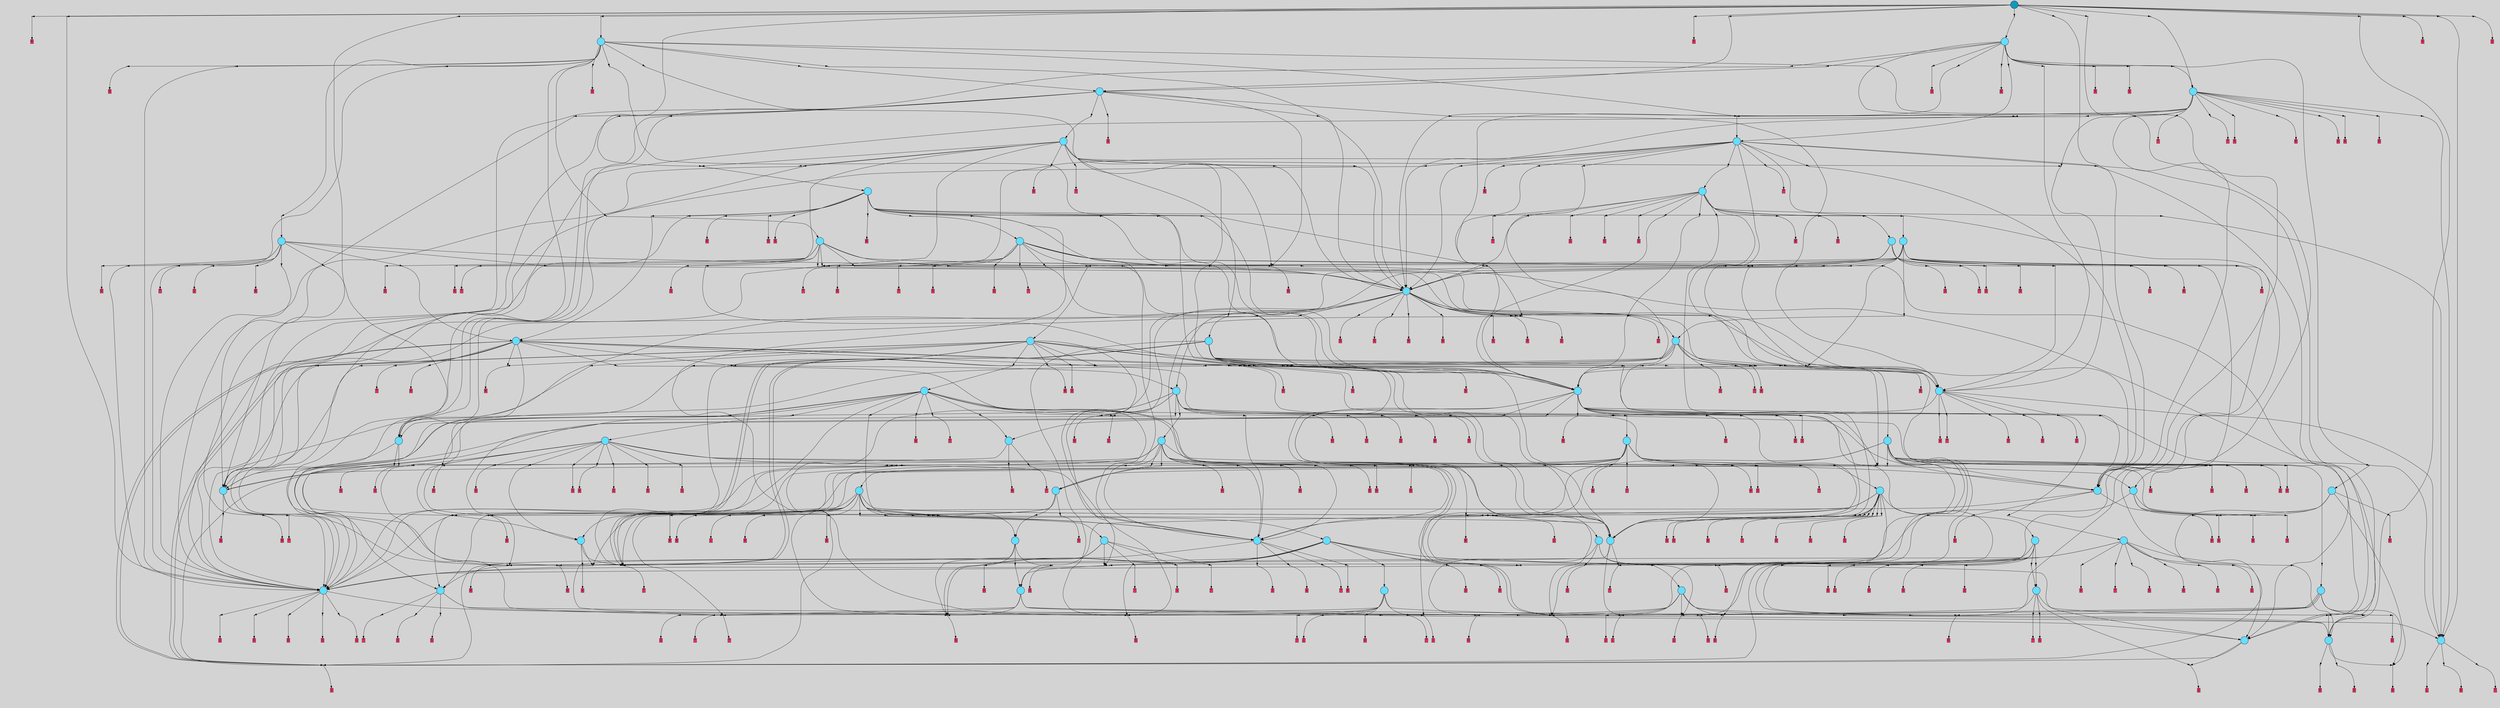 // File exported with GEGELATI v1.3.1
// On the 2024-04-11 22:34:17
// With the File::TPGGraphDotExporter
digraph{
	graph[pad = "0.212, 0.055" bgcolor = lightgray]
	node[shape=circle style = filled label = ""]
		T2 [fillcolor="#66ddff"]
		T3 [fillcolor="#66ddff"]
		T5 [fillcolor="#66ddff"]
		T6 [fillcolor="#66ddff"]
		T7 [fillcolor="#66ddff"]
		T16 [fillcolor="#66ddff"]
		T21 [fillcolor="#66ddff"]
		T67 [fillcolor="#66ddff"]
		T113 [fillcolor="#66ddff"]
		T246 [fillcolor="#66ddff"]
		T262 [fillcolor="#66ddff"]
		T419 [fillcolor="#66ddff"]
		T577 [fillcolor="#66ddff"]
		T626 [fillcolor="#66ddff"]
		T702 [fillcolor="#66ddff"]
		T891 [fillcolor="#66ddff"]
		T996 [fillcolor="#66ddff"]
		T997 [fillcolor="#66ddff"]
		T1095 [fillcolor="#66ddff"]
		T1241 [fillcolor="#66ddff"]
		T1250 [fillcolor="#66ddff"]
		T1306 [fillcolor="#66ddff"]
		T1482 [fillcolor="#66ddff"]
		T1504 [fillcolor="#66ddff"]
		T1549 [fillcolor="#66ddff"]
		T1590 [fillcolor="#66ddff"]
		T1618 [fillcolor="#66ddff"]
		T1963 [fillcolor="#66ddff"]
		T2087 [fillcolor="#66ddff"]
		T2126 [fillcolor="#66ddff"]
		T2188 [fillcolor="#66ddff"]
		T2367 [fillcolor="#66ddff"]
		T2407 [fillcolor="#66ddff"]
		T2425 [fillcolor="#66ddff"]
		T2470 [fillcolor="#66ddff"]
		T3038 [fillcolor="#66ddff"]
		T3174 [fillcolor="#66ddff"]
		T3456 [fillcolor="#66ddff"]
		T3827 [fillcolor="#66ddff"]
		T4313 [fillcolor="#66ddff"]
		T4584 [fillcolor="#66ddff"]
		T5150 [fillcolor="#66ddff"]
		T5240 [fillcolor="#66ddff"]
		T5253 [fillcolor="#66ddff"]
		T5378 [fillcolor="#66ddff"]
		T5605 [fillcolor="#66ddff"]
		T5669 [fillcolor="#66ddff"]
		T5875 [fillcolor="#66ddff"]
		T6243 [fillcolor="#66ddff"]
		T6403 [fillcolor="#66ddff"]
		T6544 [fillcolor="#66ddff"]
		T6674 [fillcolor="#66ddff"]
		T8168 [fillcolor="#66ddff"]
		T8741 [fillcolor="#66ddff"]
		T9297 [fillcolor="#1199bb"]
		P240737 [fillcolor="#cccccc" shape=point] //
		I240737 [shape=box style=invis label="0|7&3|6#4|2&#92;n3|6&1|2#1|1&#92;n1|1&1|5#1|6&#92;n6|2&2|6#0|5&#92;n5|0&3|4#4|7&#92;n1|2&3|4#0|5&#92;n"]
		P240737 -> I240737[style=invis]
		A109323 [fillcolor="#ff3366" shape=box margin=0.03 width=0 height=0 label="2"]
		T2 -> P240737 -> A109323
		P240738 [fillcolor="#cccccc" shape=point] //
		I240738 [shape=box style=invis label="7|7&1|6#2|1&#92;n0|2&3|2#2|3&#92;n"]
		P240738 -> I240738[style=invis]
		A109324 [fillcolor="#ff3366" shape=box margin=0.03 width=0 height=0 label="3"]
		T2 -> P240738 -> A109324
		P240739 [fillcolor="#cccccc" shape=point] //
		I240739 [shape=box style=invis label="3|5&1|0#2|5&#92;n"]
		P240739 -> I240739[style=invis]
		A109325 [fillcolor="#ff3366" shape=box margin=0.03 width=0 height=0 label="3"]
		T3 -> P240739 -> A109325
		P240740 [fillcolor="#cccccc" shape=point] //
		I240740 [shape=box style=invis label="0|6&2|3#3|7&#92;n4|0&2|6#4|6&#92;n0|0&4|0#2|6&#92;n2|5&3|7#2|4&#92;n4|7&3|2#1|1&#92;n0|3&2|5#1|1&#92;n4|7&3|0#0|7&#92;n3|5&0|3#1|1&#92;n3|3&1|2#1|4&#92;n"]
		P240740 -> I240740[style=invis]
		A109326 [fillcolor="#ff3366" shape=box margin=0.03 width=0 height=0 label="4"]
		T3 -> P240740 -> A109326
		P240741 [fillcolor="#cccccc" shape=point] //
		I240741 [shape=box style=invis label="0|7&2|3#4|0&#92;n1|4&1|3#4|7&#92;n"]
		P240741 -> I240741[style=invis]
		A109327 [fillcolor="#ff3366" shape=box margin=0.03 width=0 height=0 label="5"]
		T5 -> P240741 -> A109327
		P240742 [fillcolor="#cccccc" shape=point] //
		I240742 [shape=box style=invis label="3|2&1|3#1|0&#92;n0|0&1|7#1|5&#92;n4|3&1|2#2|6&#92;n6|1&2|3#1|3&#92;n1|3&0|6#3|3&#92;n3|6&3|1#1|4&#92;n"]
		P240742 -> I240742[style=invis]
		A109328 [fillcolor="#ff3366" shape=box margin=0.03 width=0 height=0 label="6"]
		T5 -> P240742 -> A109328
		P240743 [fillcolor="#cccccc" shape=point] //
		I240743 [shape=box style=invis label="6|0&1|2#1|1&#92;n2|6&1|5#1|0&#92;n"]
		P240743 -> I240743[style=invis]
		A109329 [fillcolor="#ff3366" shape=box margin=0.03 width=0 height=0 label="6"]
		T6 -> P240743 -> A109329
		P240744 [fillcolor="#cccccc" shape=point] //
		I240744 [shape=box style=invis label="5|7&2|0#0|3&#92;n0|7&0|7#2|2&#92;n2|5&1|6#4|0&#92;n7|3&3|7#3|5&#92;n1|0&1|2#4|3&#92;n5|6&2|0#2|1&#92;n"]
		P240744 -> I240744[style=invis]
		A109330 [fillcolor="#ff3366" shape=box margin=0.03 width=0 height=0 label="7"]
		T6 -> P240744 -> A109330
		P240745 [fillcolor="#cccccc" shape=point] //
		I240745 [shape=box style=invis label="1|6&2|2#1|7&#92;n1|0&4|3#2|2&#92;n0|3&0|0#1|2&#92;n0|0&1|0#2|3&#92;n4|3&0|4#3|1&#92;n3|3&3|3#0|7&#92;n6|2&0|2#2|3&#92;n7|7&2|0#3|3&#92;n"]
		P240745 -> I240745[style=invis]
		A109331 [fillcolor="#ff3366" shape=box margin=0.03 width=0 height=0 label="7"]
		T7 -> P240745 -> A109331
		P240746 [fillcolor="#cccccc" shape=point] //
		I240746 [shape=box style=invis label="7|1&2|7#4|7&#92;n0|5&3|6#3|5&#92;n3|3&4|3#1|7&#92;n2|0&0|5#2|3&#92;n6|6&2|5#0|0&#92;n4|3&0|7#1|3&#92;n1|5&4|3#4|3&#92;n4|7&0|2#4|0&#92;n3|6&3|2#2|4&#92;n"]
		P240746 -> I240746[style=invis]
		A109332 [fillcolor="#ff3366" shape=box margin=0.03 width=0 height=0 label="8"]
		T7 -> P240746 -> A109332
		T3 -> P240744
		P240747 [fillcolor="#cccccc" shape=point] //
		I240747 [shape=box style=invis label="6|7&2|3#1|4&#92;n3|2&4|4#4|0&#92;n7|2&0|1#3|6&#92;n4|3&2|1#4|7&#92;n2|6&1|0#4|4&#92;n0|0&1|3#2|3&#92;n1|1&0|3#0|7&#92;n3|5&1|7#4|6&#92;n3|4&2|2#4|1&#92;n"]
		P240747 -> I240747[style=invis]
		A109333 [fillcolor="#ff3366" shape=box margin=0.03 width=0 height=0 label="0"]
		T5 -> P240747 -> A109333
		P240748 [fillcolor="#cccccc" shape=point] //
		I240748 [shape=box style=invis label="0|3&1|2#2|1&#92;n3|0&3|2#1|6&#92;n"]
		P240748 -> I240748[style=invis]
		A109334 [fillcolor="#ff3366" shape=box margin=0.03 width=0 height=0 label="4"]
		T6 -> P240748 -> A109334
		P240749 [fillcolor="#cccccc" shape=point] //
		I240749 [shape=box style=invis label="0|3&2|3#2|7&#92;n"]
		P240749 -> I240749[style=invis]
		A109335 [fillcolor="#ff3366" shape=box margin=0.03 width=0 height=0 label="1"]
		T7 -> P240749 -> A109335
		P240750 [fillcolor="#cccccc" shape=point] //
		I240750 [shape=box style=invis label="1|4&2|2#1|7&#92;n6|0&1|3#0|2&#92;n0|3&0|0#1|2&#92;n0|0&1|0#2|3&#92;n1|0&4|3#2|2&#92;n4|3&0|4#3|1&#92;n3|3&3|3#0|7&#92;n7|7&2|0#3|3&#92;n"]
		P240750 -> I240750[style=invis]
		A109336 [fillcolor="#ff3366" shape=box margin=0.03 width=0 height=0 label="7"]
		T16 -> P240750 -> A109336
		P240751 [fillcolor="#cccccc" shape=point] //
		I240751 [shape=box style=invis label="6|0&0|1#0|0&#92;n0|3&2|3#2|7&#92;n"]
		P240751 -> I240751[style=invis]
		A109337 [fillcolor="#ff3366" shape=box margin=0.03 width=0 height=0 label="1"]
		T16 -> P240751 -> A109337
		P240752 [fillcolor="#cccccc" shape=point] //
		I240752 [shape=box style=invis label="1|7&1|1#4|2&#92;n0|3&3|1#4|3&#92;n1|3&0|1#1|7&#92;n2|0&1|2#3|2&#92;n1|3&2|6#1|0&#92;n1|3&4|4#0|2&#92;n6|2&0|4#1|3&#92;n5|0&1|7#1|0&#92;n2|0&3|2#3|0&#92;n7|7&2|3#3|0&#92;n"]
		P240752 -> I240752[style=invis]
		A109338 [fillcolor="#ff3366" shape=box margin=0.03 width=0 height=0 label="0"]
		T16 -> P240752 -> A109338
		T21 -> P240748
		P240753 [fillcolor="#cccccc" shape=point] //
		I240753 [shape=box style=invis label="1|4&3|4#1|1&#92;n2|1&2|1#0|7&#92;n"]
		P240753 -> I240753[style=invis]
		A109339 [fillcolor="#ff3366" shape=box margin=0.03 width=0 height=0 label="8"]
		T21 -> P240753 -> A109339
		T21 -> P240738
		T21 -> P240742
		P240754 [fillcolor="#cccccc" shape=point] //
		I240754 [shape=box style=invis label="6|7&2|3#1|6&#92;n2|1&4|1#3|1&#92;n3|2&4|4#4|0&#92;n7|2&0|1#3|6&#92;n3|4&2|2#4|1&#92;n2|6&1|0#4|4&#92;n0|0&1|3#2|3&#92;n1|1&0|3#0|7&#92;n3|5&1|7#4|6&#92;n4|3&2|1#4|7&#92;n"]
		P240754 -> I240754[style=invis]
		A109340 [fillcolor="#ff3366" shape=box margin=0.03 width=0 height=0 label="0"]
		T21 -> P240754 -> A109340
		T67 -> P240748
		T67 -> P240753
		P240755 [fillcolor="#cccccc" shape=point] //
		I240755 [shape=box style=invis label="0|2&4|2#3|5&#92;n3|5&1|0#2|4&#92;n"]
		P240755 -> I240755[style=invis]
		A109341 [fillcolor="#ff3366" shape=box margin=0.03 width=0 height=0 label="3"]
		T67 -> P240755 -> A109341
		T67 -> P240745
		P240756 [fillcolor="#cccccc" shape=point] //
		I240756 [shape=box style=invis label="0|3&3|1#4|3&#92;n1|2&1|1#4|2&#92;n1|3&0|1#1|7&#92;n2|0&1|2#3|2&#92;n1|3&4|4#0|2&#92;n6|2&0|4#1|3&#92;n5|0&1|7#1|0&#92;n2|0&3|2#3|0&#92;n7|7&2|3#3|0&#92;n"]
		P240756 -> I240756[style=invis]
		A109342 [fillcolor="#ff3366" shape=box margin=0.03 width=0 height=0 label="0"]
		T67 -> P240756 -> A109342
		P240757 [fillcolor="#cccccc" shape=point] //
		I240757 [shape=box style=invis label="7|1&4|5#4|3&#92;n5|7&2|0#0|3&#92;n5|6&2|0#2|1&#92;n2|5&1|6#4|0&#92;n7|3&3|7#3|5&#92;n1|0&1|2#4|3&#92;n0|7&0|3#2|2&#92;n"]
		P240757 -> I240757[style=invis]
		A109343 [fillcolor="#ff3366" shape=box margin=0.03 width=0 height=0 label="7"]
		T113 -> P240757 -> A109343
		P240758 [fillcolor="#cccccc" shape=point] //
		I240758 [shape=box style=invis label="3|0&4|2#1|6&#92;n"]
		P240758 -> I240758[style=invis]
		A109344 [fillcolor="#ff3366" shape=box margin=0.03 width=0 height=0 label="4"]
		T113 -> P240758 -> A109344
		P240759 [fillcolor="#cccccc" shape=point] //
		I240759 [shape=box style=invis label="2|1&2|1#0|7&#92;n1|4&3|4#0|1&#92;n"]
		P240759 -> I240759[style=invis]
		A109345 [fillcolor="#ff3366" shape=box margin=0.03 width=0 height=0 label="8"]
		T113 -> P240759 -> A109345
		P240760 [fillcolor="#cccccc" shape=point] //
		I240760 [shape=box style=invis label="0|5&4|6#4|6&#92;n0|3&2|3#1|7&#92;n"]
		P240760 -> I240760[style=invis]
		A109346 [fillcolor="#ff3366" shape=box margin=0.03 width=0 height=0 label="1"]
		T246 -> P240760 -> A109346
		P240761 [fillcolor="#cccccc" shape=point] //
		I240761 [shape=box style=invis label="6|5&4|5#1|4&#92;n0|0&4|4#3|7&#92;n2|0&0|7#1|4&#92;n5|0&0|3#0|6&#92;n3|1&1|7#3|7&#92;n7|0&0|0#2|0&#92;n6|0&1|1#1|6&#92;n6|7&1|6#4|5&#92;n7|1&2|0#3|4&#92;n"]
		P240761 -> I240761[style=invis]
		A109347 [fillcolor="#ff3366" shape=box margin=0.03 width=0 height=0 label="2"]
		T246 -> P240761 -> A109347
		P240762 [fillcolor="#cccccc" shape=point] //
		I240762 [shape=box style=invis label="7|7&0|7#3|6&#92;n"]
		P240762 -> I240762[style=invis]
		A109348 [fillcolor="#ff3366" shape=box margin=0.03 width=0 height=0 label="5"]
		T246 -> P240762 -> A109348
		P240763 [fillcolor="#cccccc" shape=point] //
		I240763 [shape=box style=invis label="4|1&3|4#1|0&#92;n1|0&1|2#4|3&#92;n0|0&0|6#1|1&#92;n2|6&1|6#4|0&#92;n5|5&2|0#0|5&#92;n"]
		P240763 -> I240763[style=invis]
		A109349 [fillcolor="#ff3366" shape=box margin=0.03 width=0 height=0 label="7"]
		T246 -> P240763 -> A109349
		P240764 [fillcolor="#cccccc" shape=point] //
		I240764 [shape=box style=invis label="6|0&1|4#0|7&#92;n1|6&0|2#1|1&#92;n5|2&0|7#1|7&#92;n7|5&4|4#2|5&#92;n7|6&2|5#2|5&#92;n7|5&3|2#4|6&#92;n3|2&3|0#0|3&#92;n"]
		P240764 -> I240764[style=invis]
		A109350 [fillcolor="#ff3366" shape=box margin=0.03 width=0 height=0 label="3"]
		T246 -> P240764 -> A109350
		P240765 [fillcolor="#cccccc" shape=point] //
		I240765 [shape=box style=invis label="6|7&2|3#1|4&#92;n4|4&0|6#2|6&#92;n4|3&2|1#4|7&#92;n2|0&1|6#3|3&#92;n7|2&0|1#3|6&#92;n4|6&1|0#4|4&#92;n1|1&0|3#0|7&#92;n3|4&2|2#4|1&#92;n3|2&1|4#1|0&#92;n3|5&1|7#4|6&#92;n"]
		P240765 -> I240765[style=invis]
		A109351 [fillcolor="#ff3366" shape=box margin=0.03 width=0 height=0 label="0"]
		T246 -> P240765 -> A109351
		P240766 [fillcolor="#cccccc" shape=point] //
		I240766 [shape=box style=invis label="1|0&1|5#0|5&#92;n1|5&1|0#2|6&#92;n6|6&3|7#0|0&#92;n"]
		P240766 -> I240766[style=invis]
		A109352 [fillcolor="#ff3366" shape=box margin=0.03 width=0 height=0 label="3"]
		T262 -> P240766 -> A109352
		P240767 [fillcolor="#cccccc" shape=point] //
		I240767 [shape=box style=invis label="0|6&2|3#3|7&#92;n2|5&3|7#2|4&#92;n0|0&4|0#1|6&#92;n4|0&2|6#4|6&#92;n4|7&3|2#1|1&#92;n0|3&2|5#1|1&#92;n4|7&3|0#0|7&#92;n4|3&4|4#4|1&#92;n3|5&0|3#1|1&#92;n3|3&1|2#1|4&#92;n"]
		P240767 -> I240767[style=invis]
		A109353 [fillcolor="#ff3366" shape=box margin=0.03 width=0 height=0 label="4"]
		T262 -> P240767 -> A109353
		T262 -> P240738
		P240768 [fillcolor="#cccccc" shape=point] //
		I240768 [shape=box style=invis label="7|7&2|0#3|3&#92;n1|0&4|3#2|2&#92;n0|3&0|0#1|5&#92;n0|0&1|0#2|3&#92;n4|3&0|4#3|1&#92;n3|3&3|3#0|7&#92;n6|2&0|2#2|3&#92;n1|6&2|2#1|7&#92;n"]
		P240768 -> I240768[style=invis]
		A109354 [fillcolor="#ff3366" shape=box margin=0.03 width=0 height=0 label="7"]
		T262 -> P240768 -> A109354
		P240769 [fillcolor="#cccccc" shape=point] //
		I240769 [shape=box style=invis label="3|2&1|3#1|0&#92;n3|6&3|1#1|4&#92;n6|1&2|3#1|3&#92;n3|0&1|1#2|5&#92;n1|3&0|6#3|3&#92;n0|0&1|7#1|5&#92;n"]
		P240769 -> I240769[style=invis]
		A109355 [fillcolor="#ff3366" shape=box margin=0.03 width=0 height=0 label="6"]
		T262 -> P240769 -> A109355
		P240770 [fillcolor="#cccccc" shape=point] //
		I240770 [shape=box style=invis label="5|3&3|1#2|2&#92;n1|0&2|3#4|0&#92;n"]
		P240770 -> I240770[style=invis]
		A109356 [fillcolor="#ff3366" shape=box margin=0.03 width=0 height=0 label="5"]
		T419 -> P240770 -> A109356
		T419 -> P240737
		P240771 [fillcolor="#cccccc" shape=point] //
		I240771 [shape=box style=invis label="0|3&3|7#3|1&#92;n5|0&0|2#2|3&#92;n5|6&2|0#2|1&#92;n3|5&1|6#4|0&#92;n"]
		P240771 -> I240771[style=invis]
		A109357 [fillcolor="#ff3366" shape=box margin=0.03 width=0 height=0 label="7"]
		T419 -> P240771 -> A109357
		P240772 [fillcolor="#cccccc" shape=point] //
		I240772 [shape=box style=invis label="0|6&2|3#3|7&#92;n4|0&2|6#4|6&#92;n0|0&4|0#2|6&#92;n3|7&0|3#1|1&#92;n4|7&3|2#1|1&#92;n0|3&2|5#1|1&#92;n4|7&3|0#0|7&#92;n2|5&3|7#2|4&#92;n"]
		P240772 -> I240772[style=invis]
		T419 -> P240772 -> T5
		T419 -> P240749
		P240773 [fillcolor="#cccccc" shape=point] //
		I240773 [shape=box style=invis label="0|0&1|0#2|3&#92;n0|3&0|0#1|2&#92;n1|0&4|3#2|2&#92;n1|6&2|2#1|7&#92;n4|3&0|4#3|1&#92;n2|7&2|0#3|5&#92;n"]
		P240773 -> I240773[style=invis]
		A109358 [fillcolor="#ff3366" shape=box margin=0.03 width=0 height=0 label="7"]
		T577 -> P240773 -> A109358
		T577 -> P240744
		P240774 [fillcolor="#cccccc" shape=point] //
		I240774 [shape=box style=invis label="7|0&0|4#2|2&#92;n3|0&2|5#1|3&#92;n3|3&0|2#4|3&#92;n6|7&1|2#1|2&#92;n"]
		P240774 -> I240774[style=invis]
		A109359 [fillcolor="#ff3366" shape=box margin=0.03 width=0 height=0 label="3"]
		T577 -> P240774 -> A109359
		P240775 [fillcolor="#cccccc" shape=point] //
		I240775 [shape=box style=invis label="1|0&0|2#4|6&#92;n7|5&3|5#2|2&#92;n"]
		P240775 -> I240775[style=invis]
		T577 -> P240775 -> T246
		P240776 [fillcolor="#cccccc" shape=point] //
		I240776 [shape=box style=invis label="1|0&1|2#2|3&#92;n0|7&0|3#3|2&#92;n5|7&2|0#0|3&#92;n7|3&3|1#3|5&#92;n5|6&2|0#2|1&#92;n"]
		P240776 -> I240776[style=invis]
		A109360 [fillcolor="#ff3366" shape=box margin=0.03 width=0 height=0 label="7"]
		T577 -> P240776 -> A109360
		T577 -> P240762
		P240777 [fillcolor="#cccccc" shape=point] //
		I240777 [shape=box style=invis label="6|5&4|5#1|4&#92;n0|0&4|4#3|7&#92;n2|0&0|7#1|4&#92;n7|1&2|0#3|4&#92;n3|1&1|7#3|7&#92;n7|0&0|0#2|0&#92;n6|0&1|1#1|6&#92;n6|7&1|7#4|5&#92;n5|0&0|3#0|6&#92;n"]
		P240777 -> I240777[style=invis]
		A109361 [fillcolor="#ff3366" shape=box margin=0.03 width=0 height=0 label="2"]
		T626 -> P240777 -> A109361
		T626 -> P240764
		T626 -> P240765
		P240778 [fillcolor="#cccccc" shape=point] //
		I240778 [shape=box style=invis label="1|7&1|1#4|2&#92;n1|3&2|6#1|0&#92;n1|3&0|1#1|7&#92;n2|0&1|2#3|2&#92;n0|3&3|1#4|3&#92;n1|3&4|4#0|2&#92;n6|2&0|6#1|3&#92;n5|0&1|7#1|0&#92;n2|0&3|2#3|0&#92;n7|7&2|3#3|0&#92;n"]
		P240778 -> I240778[style=invis]
		A109362 [fillcolor="#ff3366" shape=box margin=0.03 width=0 height=0 label="0"]
		T626 -> P240778 -> A109362
		P240779 [fillcolor="#cccccc" shape=point] //
		I240779 [shape=box style=invis label="2|0&3|6#4|7&#92;n7|2&2|3#3|7&#92;n3|7&0|3#1|1&#92;n0|5&2|5#1|1&#92;n1|1&0|5#0|4&#92;n"]
		P240779 -> I240779[style=invis]
		T626 -> P240779 -> T5
		T626 -> P240765
		T626 -> P240742
		P240780 [fillcolor="#cccccc" shape=point] //
		I240780 [shape=box style=invis label="1|7&1|1#4|2&#92;n2|0&1|2#3|2&#92;n1|5&0|1#1|7&#92;n0|3&3|1#4|3&#92;n5|0&1|7#1|0&#92;n1|3&4|4#0|2&#92;n6|2&0|2#1|3&#92;n1|3&2|6#1|0&#92;n2|0&3|2#3|0&#92;n7|7&2|3#3|0&#92;n"]
		P240780 -> I240780[style=invis]
		A109363 [fillcolor="#ff3366" shape=box margin=0.03 width=0 height=0 label="0"]
		T702 -> P240780 -> A109363
		P240781 [fillcolor="#cccccc" shape=point] //
		I240781 [shape=box style=invis label="2|5&1|6#4|0&#92;n0|7&0|7#2|2&#92;n5|7&2|0#0|3&#92;n1|2&4|7#3|4&#92;n7|3&3|7#3|5&#92;n5|1&2|0#2|1&#92;n"]
		P240781 -> I240781[style=invis]
		A109364 [fillcolor="#ff3366" shape=box margin=0.03 width=0 height=0 label="7"]
		T702 -> P240781 -> A109364
		T702 -> P240744
		T702 -> P240749
		P240782 [fillcolor="#cccccc" shape=point] //
		I240782 [shape=box style=invis label="2|5&4|7#4|0&#92;n0|7&0|7#2|2&#92;n1|2&4|3#1|5&#92;n7|7&3|2#4|1&#92;n0|5&2|1#0|7&#92;n5|7&2|0#0|3&#92;n2|1&1|7#2|6&#92;n6|0&3|6#2|3&#92;n6|6&2|0#2|1&#92;n"]
		P240782 -> I240782[style=invis]
		A109365 [fillcolor="#ff3366" shape=box margin=0.03 width=0 height=0 label="7"]
		T702 -> P240782 -> A109365
		P240783 [fillcolor="#cccccc" shape=point] //
		I240783 [shape=box style=invis label="6|0&3|5#0|5&#92;n0|6&4|5#3|5&#92;n0|1&2|3#3|4&#92;n2|1&2|4#0|5&#92;n1|4&2|0#3|7&#92;n"]
		P240783 -> I240783[style=invis]
		A109366 [fillcolor="#ff3366" shape=box margin=0.03 width=0 height=0 label="5"]
		T702 -> P240783 -> A109366
		P240784 [fillcolor="#cccccc" shape=point] //
		I240784 [shape=box style=invis label="0|7&3|5#4|2&#92;n5|7&3|1#3|7&#92;n6|2&2|6#0|5&#92;n4|6&4|2#4|3&#92;n3|6&1|2#1|1&#92;n1|1&1|5#1|6&#92;n5|0&3|4#4|7&#92;n1|2&3|4#0|5&#92;n"]
		P240784 -> I240784[style=invis]
		A109367 [fillcolor="#ff3366" shape=box margin=0.03 width=0 height=0 label="2"]
		T702 -> P240784 -> A109367
		P240785 [fillcolor="#cccccc" shape=point] //
		I240785 [shape=box style=invis label="1|7&1|2#0|6&#92;n5|0&4|4#4|7&#92;n6|7&3|6#1|2&#92;n0|3&3|3#4|5&#92;n0|1&4|0#2|4&#92;n6|2&2|6#4|5&#92;n"]
		P240785 -> I240785[style=invis]
		A109368 [fillcolor="#ff3366" shape=box margin=0.03 width=0 height=0 label="2"]
		T891 -> P240785 -> A109368
		P240786 [fillcolor="#cccccc" shape=point] //
		I240786 [shape=box style=invis label="6|0&0|2#2|6&#92;n6|7&3|7#2|2&#92;n7|2&3|1#2|1&#92;n"]
		P240786 -> I240786[style=invis]
		T891 -> P240786 -> T5
		T891 -> P240764
		T891 -> P240777
		P240787 [fillcolor="#cccccc" shape=point] //
		I240787 [shape=box style=invis label="6|7&2|1#1|4&#92;n3|2&4|4#4|0&#92;n3|4&2|2#4|1&#92;n4|3&2|1#4|7&#92;n2|6&1|0#4|4&#92;n3|1&1|3#3|2&#92;n0|0&1|3#2|3&#92;n1|1&0|3#0|7&#92;n3|5&1|7#4|6&#92;n7|2&0|1#3|6&#92;n"]
		P240787 -> I240787[style=invis]
		A109369 [fillcolor="#ff3366" shape=box margin=0.03 width=0 height=0 label="0"]
		T891 -> P240787 -> A109369
		P240788 [fillcolor="#cccccc" shape=point] //
		I240788 [shape=box style=invis label="7|2&0|1#3|6&#92;n2|1&4|1#3|1&#92;n2|5&1|0#4|4&#92;n6|2&0|4#4|0&#92;n0|0&0|4#3|7&#92;n2|5&3|3#1|6&#92;n1|1&0|3#1|7&#92;n3|5&1|7#4|6&#92;n6|7&2|3#1|6&#92;n"]
		P240788 -> I240788[style=invis]
		A109370 [fillcolor="#ff3366" shape=box margin=0.03 width=0 height=0 label="0"]
		T891 -> P240788 -> A109370
		P240789 [fillcolor="#cccccc" shape=point] //
		I240789 [shape=box style=invis label="7|0&0|7#3|5&#92;n1|3&1|5#1|4&#92;n1|3&2|4#0|2&#92;n3|2&4|5#4|3&#92;n"]
		P240789 -> I240789[style=invis]
		T891 -> P240789 -> T5
		P240790 [fillcolor="#cccccc" shape=point] //
		I240790 [shape=box style=invis label="6|7&2|1#1|4&#92;n7|0&1|3#2|3&#92;n2|6&1|0#4|4&#92;n3|4&2|2#4|1&#92;n3|1&1|3#3|2&#92;n3|5&4|4#4|0&#92;n7|2&0|1#4|6&#92;n1|1&0|3#0|7&#92;n"]
		P240790 -> I240790[style=invis]
		A109371 [fillcolor="#ff3366" shape=box margin=0.03 width=0 height=0 label="0"]
		T996 -> P240790 -> A109371
		P240791 [fillcolor="#cccccc" shape=point] //
		I240791 [shape=box style=invis label="7|7&0|7#3|5&#92;n"]
		P240791 -> I240791[style=invis]
		A109372 [fillcolor="#ff3366" shape=box margin=0.03 width=0 height=0 label="5"]
		T996 -> P240791 -> A109372
		P240792 [fillcolor="#cccccc" shape=point] //
		I240792 [shape=box style=invis label="6|0&1|4#0|7&#92;n1|6&0|2#1|1&#92;n7|5&3|2#4|6&#92;n7|5&4|4#2|7&#92;n7|6&2|5#2|5&#92;n5|2&0|7#1|7&#92;n"]
		P240792 -> I240792[style=invis]
		A109373 [fillcolor="#ff3366" shape=box margin=0.03 width=0 height=0 label="3"]
		T996 -> P240792 -> A109373
		P240793 [fillcolor="#cccccc" shape=point] //
		I240793 [shape=box style=invis label="0|7&3|6#4|2&#92;n7|5&0|6#2|0&#92;n5|0&3|4#4|7&#92;n1|1&1|5#1|6&#92;n6|2&2|6#0|5&#92;n3|6&1|2#1|1&#92;n1|2&3|4#0|5&#92;n"]
		P240793 -> I240793[style=invis]
		A109374 [fillcolor="#ff3366" shape=box margin=0.03 width=0 height=0 label="2"]
		T996 -> P240793 -> A109374
		P240794 [fillcolor="#cccccc" shape=point] //
		I240794 [shape=box style=invis label="1|0&3|2#4|4&#92;n7|2&4|2#4|3&#92;n"]
		P240794 -> I240794[style=invis]
		A109375 [fillcolor="#ff3366" shape=box margin=0.03 width=0 height=0 label="5"]
		T996 -> P240794 -> A109375
		P240795 [fillcolor="#cccccc" shape=point] //
		I240795 [shape=box style=invis label="5|6&3|0#0|3&#92;n5|1&4|6#1|5&#92;n0|4&0|2#4|2&#92;n0|2&1|6#3|0&#92;n3|0&3|5#2|6&#92;n"]
		P240795 -> I240795[style=invis]
		A109376 [fillcolor="#ff3366" shape=box margin=0.03 width=0 height=0 label="5"]
		T996 -> P240795 -> A109376
		P240796 [fillcolor="#cccccc" shape=point] //
		I240796 [shape=box style=invis label="4|0&2|1#3|1&#92;n"]
		P240796 -> I240796[style=invis]
		A109377 [fillcolor="#ff3366" shape=box margin=0.03 width=0 height=0 label="5"]
		T997 -> P240796 -> A109377
		T997 -> P240777
		P240797 [fillcolor="#cccccc" shape=point] //
		I240797 [shape=box style=invis label="6|0&1|4#0|1&#92;n7|6&2|5#2|5&#92;n0|7&3|2#4|4&#92;n7|5&4|4#2|5&#92;n7|5&3|2#4|6&#92;n1|6&0|2#1|1&#92;n3|2&3|0#0|3&#92;n"]
		P240797 -> I240797[style=invis]
		T997 -> P240797 -> T891
		T997 -> P240788
		P240798 [fillcolor="#cccccc" shape=point] //
		I240798 [shape=box style=invis label="6|7&4|3#1|4&#92;n0|0&1|3#4|3&#92;n6|3&2|5#1|4&#92;n4|3&3|1#4|7&#92;n3|2&4|4#3|0&#92;n1|5&1|7#3|6&#92;n2|6&1|0#4|4&#92;n4|1&3|2#4|6&#92;n"]
		P240798 -> I240798[style=invis]
		A109378 [fillcolor="#ff3366" shape=box margin=0.03 width=0 height=0 label="0"]
		T1095 -> P240798 -> A109378
		P240799 [fillcolor="#cccccc" shape=point] //
		I240799 [shape=box style=invis label="7|2&0|1#3|6&#92;n2|1&4|1#3|1&#92;n6|2&0|4#4|0&#92;n2|5&1|0#4|4&#92;n0|0&0|4#3|7&#92;n2|5&3|3#1|6&#92;n3|5&1|2#4|6&#92;n6|7&2|3#1|6&#92;n"]
		P240799 -> I240799[style=invis]
		A109379 [fillcolor="#ff3366" shape=box margin=0.03 width=0 height=0 label="0"]
		T1095 -> P240799 -> A109379
		P240800 [fillcolor="#cccccc" shape=point] //
		I240800 [shape=box style=invis label="6|2&0|1#1|6&#92;n5|2&0|6#3|7&#92;n3|6&0|5#3|3&#92;n6|0&1|6#2|3&#92;n"]
		P240800 -> I240800[style=invis]
		T1095 -> P240800 -> T246
		P240801 [fillcolor="#cccccc" shape=point] //
		I240801 [shape=box style=invis label="1|2&4|7#0|3&#92;n3|1&2|0#1|6&#92;n0|7&4|6#1|6&#92;n5|5&4|3#3|7&#92;n6|0&1|1#0|7&#92;n"]
		P240801 -> I240801[style=invis]
		A109380 [fillcolor="#ff3366" shape=box margin=0.03 width=0 height=0 label="3"]
		T1095 -> P240801 -> A109380
		P240802 [fillcolor="#cccccc" shape=point] //
		I240802 [shape=box style=invis label="6|0&1|4#0|7&#92;n7|5&3|2#4|6&#92;n1|6&0|2#1|1&#92;n5|0&0|7#1|7&#92;n1|1&4|7#2|5&#92;n7|6&2|2#2|5&#92;n7|5&4|4#2|5&#92;n3|2&3|0#0|3&#92;n"]
		P240802 -> I240802[style=invis]
		A109381 [fillcolor="#ff3366" shape=box margin=0.03 width=0 height=0 label="3"]
		T1241 -> P240802 -> A109381
		P240803 [fillcolor="#cccccc" shape=point] //
		I240803 [shape=box style=invis label="3|0&3|5#2|6&#92;n0|4&0|2#4|2&#92;n0|2&1|6#3|0&#92;n5|1&4|6#1|5&#92;n"]
		P240803 -> I240803[style=invis]
		A109382 [fillcolor="#ff3366" shape=box margin=0.03 width=0 height=0 label="5"]
		T1241 -> P240803 -> A109382
		P240804 [fillcolor="#cccccc" shape=point] //
		I240804 [shape=box style=invis label="0|3&3|1#4|3&#92;n3|6&2|2#2|7&#92;n7|7&2|3#3|0&#92;n5|1&2|5#3|3&#92;n5|3&0|1#1|7&#92;n2|0&1|2#2|2&#92;n6|2&0|4#1|3&#92;n1|2&3|1#4|2&#92;n2|0&3|2#3|0&#92;n5|0&1|7#1|0&#92;n"]
		P240804 -> I240804[style=invis]
		T1241 -> P240804 -> T2
		P240805 [fillcolor="#cccccc" shape=point] //
		I240805 [shape=box style=invis label="1|0&1|2#0|3&#92;n2|5&1|6#4|0&#92;n4|3&3|7#3|5&#92;n5|6&2|0#2|1&#92;n5|7&2|0#0|3&#92;n"]
		P240805 -> I240805[style=invis]
		A109383 [fillcolor="#ff3366" shape=box margin=0.03 width=0 height=0 label="7"]
		T1241 -> P240805 -> A109383
		P240806 [fillcolor="#cccccc" shape=point] //
		I240806 [shape=box style=invis label="5|0&4|5#0|2&#92;n7|4&3|6#2|6&#92;n6|1&2|3#1|3&#92;n0|6&1|1#1|4&#92;n7|2&0|1#1|0&#92;n1|3&0|6#3|7&#92;n2|5&2|3#4|6&#92;n"]
		P240806 -> I240806[style=invis]
		T1241 -> P240806 -> T16
		P240807 [fillcolor="#cccccc" shape=point] //
		I240807 [shape=box style=invis label="4|2&2|6#4|3&#92;n6|1&4|3#1|3&#92;n3|6&3|1#1|4&#92;n3|0&1|3#1|0&#92;n0|1&1|2#2|6&#92;n1|3&0|6#3|3&#92;n"]
		P240807 -> I240807[style=invis]
		A109384 [fillcolor="#ff3366" shape=box margin=0.03 width=0 height=0 label="6"]
		T1250 -> P240807 -> A109384
		P240808 [fillcolor="#cccccc" shape=point] //
		I240808 [shape=box style=invis label="7|2&3|1#3|6&#92;n7|2&4|6#1|2&#92;n1|2&4|7#0|0&#92;n5|2&4|1#3|1&#92;n2|7&3|2#4|1&#92;n7|6&4|2#4|4&#92;n1|0&0|7#0|0&#92;n3|4&4|4#1|4&#92;n5|5&3|2#3|1&#92;n3|6&2|2#2|3&#92;n"]
		P240808 -> I240808[style=invis]
		A109385 [fillcolor="#ff3366" shape=box margin=0.03 width=0 height=0 label="0"]
		T1250 -> P240808 -> A109385
		P240809 [fillcolor="#cccccc" shape=point] //
		I240809 [shape=box style=invis label="1|0&1|5#0|3&#92;n4|1&1|0#0|2&#92;n5|7&0|1#0|3&#92;n7|3&1|1#0|3&#92;n5|4&2|0#0|3&#92;n6|2&1|3#3|4&#92;n5|7&4|2#1|3&#92;n2|0&1|7#4|0&#92;n"]
		P240809 -> I240809[style=invis]
		A109386 [fillcolor="#ff3366" shape=box margin=0.03 width=0 height=0 label="7"]
		T1250 -> P240809 -> A109386
		P240810 [fillcolor="#cccccc" shape=point] //
		I240810 [shape=box style=invis label="7|0&2|4#4|6&#92;n7|2&1|7#1|4&#92;n2|3&2|5#2|5&#92;n3|4&4|4#4|4&#92;n7|3&1|4#2|1&#92;n"]
		P240810 -> I240810[style=invis]
		T1306 -> P240810 -> T996
		P240811 [fillcolor="#cccccc" shape=point] //
		I240811 [shape=box style=invis label="5|2&4|5#2|1&#92;n4|0&0|6#1|3&#92;n6|6&2|3#2|4&#92;n"]
		P240811 -> I240811[style=invis]
		A109387 [fillcolor="#ff3366" shape=box margin=0.03 width=0 height=0 label="5"]
		T1306 -> P240811 -> A109387
		P240812 [fillcolor="#cccccc" shape=point] //
		I240812 [shape=box style=invis label="6|5&4|5#1|4&#92;n0|0&4|4#3|7&#92;n2|0&0|7#1|4&#92;n7|1&2|0#3|4&#92;n3|1&1|0#3|7&#92;n7|0&0|0#2|0&#92;n6|5&1|1#1|6&#92;n"]
		P240812 -> I240812[style=invis]
		A109388 [fillcolor="#ff3366" shape=box margin=0.03 width=0 height=0 label="2"]
		T1306 -> P240812 -> A109388
		P240813 [fillcolor="#cccccc" shape=point] //
		I240813 [shape=box style=invis label="2|6&1|0#4|4&#92;n3|2&4|4#4|5&#92;n4|0&3|0#1|4&#92;n5|1&3|6#3|1&#92;n0|1&1|3#3|3&#92;n7|2&0|1#3|6&#92;n6|7&2|3#1|4&#92;n"]
		P240813 -> I240813[style=invis]
		A109389 [fillcolor="#ff3366" shape=box margin=0.03 width=0 height=0 label="0"]
		T1306 -> P240813 -> A109389
		P240814 [fillcolor="#cccccc" shape=point] //
		I240814 [shape=box style=invis label="3|2&1|3#2|4&#92;n0|4&0|5#0|6&#92;n0|7&2|7#4|7&#92;n0|3&2|2#4|5&#92;n6|1&1|6#2|0&#92;n5|0&4|0#1|2&#92;n3|5&0|7#1|5&#92;n"]
		P240814 -> I240814[style=invis]
		A109390 [fillcolor="#ff3366" shape=box margin=0.03 width=0 height=0 label="5"]
		T1306 -> P240814 -> A109390
		P240815 [fillcolor="#cccccc" shape=point] //
		I240815 [shape=box style=invis label="0|7&1|7#4|5&#92;n2|0&0|7#1|4&#92;n7|1&2|0#3|4&#92;n3|1&1|7#3|7&#92;n7|0&0|0#2|0&#92;n6|0&1|1#1|6&#92;n6|5&4|5#1|4&#92;n5|0&0|3#0|6&#92;n"]
		P240815 -> I240815[style=invis]
		A109391 [fillcolor="#ff3366" shape=box margin=0.03 width=0 height=0 label="2"]
		T1306 -> P240815 -> A109391
		P240816 [fillcolor="#cccccc" shape=point] //
		I240816 [shape=box style=invis label="7|0&1|7#3|4&#92;n5|3&0|4#4|0&#92;n7|2&3|7#2|2&#92;n"]
		P240816 -> I240816[style=invis]
		T1306 -> P240816 -> T419
		T1306 -> P240764
		P240817 [fillcolor="#cccccc" shape=point] //
		I240817 [shape=box style=invis label="7|2&3|7#2|2&#92;n5|3&0|4#4|0&#92;n7|0&2|7#3|4&#92;n"]
		P240817 -> I240817[style=invis]
		T1306 -> P240817 -> T419
		P240818 [fillcolor="#cccccc" shape=point] //
		I240818 [shape=box style=invis label="6|4&1|3#4|0&#92;n2|3&2|5#2|3&#92;n7|2&1|7#2|4&#92;n3|4&4|4#4|4&#92;n3|1&2|2#1|0&#92;n7|0&2|4#4|6&#92;n"]
		P240818 -> I240818[style=invis]
		T1482 -> P240818 -> T996
		P240819 [fillcolor="#cccccc" shape=point] //
		I240819 [shape=box style=invis label="3|4&4|2#0|4&#92;n3|2&4|7#3|4&#92;n2|5&1|6#2|0&#92;n2|3&4|3#4|7&#92;n5|7&0|0#0|3&#92;n7|3&3|7#3|5&#92;n6|0&3|7#1|0&#92;n6|4&0|7#3|3&#92;n0|4&0|7#2|5&#92;n"]
		P240819 -> I240819[style=invis]
		A109392 [fillcolor="#ff3366" shape=box margin=0.03 width=0 height=0 label="7"]
		T1482 -> P240819 -> A109392
		P240820 [fillcolor="#cccccc" shape=point] //
		I240820 [shape=box style=invis label="4|0&2|1#4|6&#92;n0|6&2|3#2|7&#92;n5|7&4|7#2|3&#92;n0|3&2|5#1|1&#92;n4|7&3|0#0|7&#92;n0|0&4|0#0|6&#92;n5|7&2|3#1|5&#92;n2|5&3|7#2|4&#92;n"]
		P240820 -> I240820[style=invis]
		T1482 -> P240820 -> T1095
		P240821 [fillcolor="#cccccc" shape=point] //
		I240821 [shape=box style=invis label="5|2&4|0#4|1&#92;n6|0&3|2#4|3&#92;n"]
		P240821 -> I240821[style=invis]
		A109393 [fillcolor="#ff3366" shape=box margin=0.03 width=0 height=0 label="5"]
		T1482 -> P240821 -> A109393
		T1504 -> P240818
		T1504 -> P240819
		P240822 [fillcolor="#cccccc" shape=point] //
		I240822 [shape=box style=invis label="2|0&2|4#4|2&#92;n0|2&2|3#2|4&#92;n7|3&1|1#0|1&#92;n"]
		P240822 -> I240822[style=invis]
		A109394 [fillcolor="#ff3366" shape=box margin=0.03 width=0 height=0 label="4"]
		T1504 -> P240822 -> A109394
		P240823 [fillcolor="#cccccc" shape=point] //
		I240823 [shape=box style=invis label="4|3&4|7#2|5&#92;n1|0&1|5#0|3&#92;n4|1&1|0#0|2&#92;n2|0&1|7#4|0&#92;n7|3&1|1#0|3&#92;n5|4&2|0#0|3&#92;n6|2&1|3#3|4&#92;n5|7&4|2#1|3&#92;n5|7&0|7#0|3&#92;n"]
		P240823 -> I240823[style=invis]
		A109395 [fillcolor="#ff3366" shape=box margin=0.03 width=0 height=0 label="7"]
		T1549 -> P240823 -> A109395
		T1549 -> P240775
		P240824 [fillcolor="#cccccc" shape=point] //
		I240824 [shape=box style=invis label="7|2&2|3#3|7&#92;n3|7&0|1#1|1&#92;n0|5&2|6#1|1&#92;n1|1&0|5#0|4&#92;n"]
		P240824 -> I240824[style=invis]
		T1549 -> P240824 -> T5
		T1549 -> P240783
		P240825 [fillcolor="#cccccc" shape=point] //
		I240825 [shape=box style=invis label="7|7&2|3#3|0&#92;n2|7&0|3#3|7&#92;n1|3&4|4#0|6&#92;n2|0&3|2#3|0&#92;n2|0&1|2#3|2&#92;n1|3&2|6#1|2&#92;n1|3&0|1#1|7&#92;n6|2&0|5#1|3&#92;n5|5&2|6#3|7&#92;n1|7&1|1#4|2&#92;n"]
		P240825 -> I240825[style=invis]
		A109396 [fillcolor="#ff3366" shape=box margin=0.03 width=0 height=0 label="0"]
		T1549 -> P240825 -> A109396
		P240826 [fillcolor="#cccccc" shape=point] //
		I240826 [shape=box style=invis label="1|7&1|1#4|2&#92;n0|3&3|1#4|3&#92;n1|3&0|1#1|7&#92;n2|0&1|2#3|2&#92;n1|3&2|6#1|6&#92;n1|3&4|4#0|2&#92;n7|7&2|3#3|0&#92;n5|0&1|7#1|0&#92;n2|0&3|2#3|0&#92;n6|2&0|4#1|3&#92;n"]
		P240826 -> I240826[style=invis]
		A109397 [fillcolor="#ff3366" shape=box margin=0.03 width=0 height=0 label="0"]
		T1549 -> P240826 -> A109397
		P240827 [fillcolor="#cccccc" shape=point] //
		I240827 [shape=box style=invis label="0|0&2|3#4|2&#92;n3|4&3|3#2|7&#92;n1|7&1|0#1|5&#92;n"]
		P240827 -> I240827[style=invis]
		A109398 [fillcolor="#ff3366" shape=box margin=0.03 width=0 height=0 label="3"]
		T1549 -> P240827 -> A109398
		P240828 [fillcolor="#cccccc" shape=point] //
		I240828 [shape=box style=invis label="3|1&4|6#0|1&#92;n6|0&1|1#1|6&#92;n7|0&0|0#2|0&#92;n6|2&0|7#4|5&#92;n2|1&2|3#4|0&#92;n5|0&0|3#0|6&#92;n7|1&2|0#3|4&#92;n2|0&0|7#1|4&#92;n6|5&4|5#4|4&#92;n0|0&1|4#3|7&#92;n"]
		P240828 -> I240828[style=invis]
		A109399 [fillcolor="#ff3366" shape=box margin=0.03 width=0 height=0 label="2"]
		T1549 -> P240828 -> A109399
		P240829 [fillcolor="#cccccc" shape=point] //
		I240829 [shape=box style=invis label="0|0&0|4#3|7&#92;n6|2&0|4#4|0&#92;n2|5&1|0#4|4&#92;n5|6&2|7#2|2&#92;n3|1&4|1#1|0&#92;n6|7&2|3#1|6&#92;n2|5&3|3#1|7&#92;n3|5&1|2#4|6&#92;n7|2&0|1#3|6&#92;n"]
		P240829 -> I240829[style=invis]
		A109400 [fillcolor="#ff3366" shape=box margin=0.03 width=0 height=0 label="0"]
		T1549 -> P240829 -> A109400
		P240830 [fillcolor="#cccccc" shape=point] //
		I240830 [shape=box style=invis label="1|4&1|3#4|7&#92;n7|0&3|1#1|3&#92;n0|7&4|3#4|0&#92;n"]
		P240830 -> I240830[style=invis]
		T1590 -> P240830 -> T2
		P240831 [fillcolor="#cccccc" shape=point] //
		I240831 [shape=box style=invis label="0|7&3|5#4|2&#92;n1|4&4|4#1|3&#92;n2|1&0|5#1|6&#92;n6|2&2|6#0|5&#92;n0|6&2|4#3|4&#92;n3|6&1|2#1|1&#92;n4|6&4|2#4|3&#92;n1|2&3|4#0|5&#92;n"]
		P240831 -> I240831[style=invis]
		A109401 [fillcolor="#ff3366" shape=box margin=0.03 width=0 height=0 label="2"]
		T1590 -> P240831 -> A109401
		T1590 -> P240762
		T1590 -> P240762
		P240832 [fillcolor="#cccccc" shape=point] //
		I240832 [shape=box style=invis label="6|7&4|3#1|4&#92;n6|3&2|5#1|4&#92;n4|3&3|1#4|7&#92;n3|2&4|4#3|0&#92;n1|5&1|7#3|6&#92;n2|6&3|6#4|4&#92;n4|3&3|2#4|6&#92;n"]
		P240832 -> I240832[style=invis]
		A109402 [fillcolor="#ff3366" shape=box margin=0.03 width=0 height=0 label="0"]
		T1590 -> P240832 -> A109402
		P240833 [fillcolor="#cccccc" shape=point] //
		I240833 [shape=box style=invis label="6|0&1|4#0|7&#92;n3|2&3|0#0|3&#92;n5|2&0|7#1|7&#92;n7|5&4|4#2|5&#92;n7|6&2|5#2|5&#92;n3|1&3|0#0|4&#92;n7|5&2|2#4|6&#92;n1|6&0|2#1|1&#92;n"]
		P240833 -> I240833[style=invis]
		T1590 -> P240833 -> T1241
		P240834 [fillcolor="#cccccc" shape=point] //
		I240834 [shape=box style=invis label="7|7&1|6#2|1&#92;n6|7&4|4#3|4&#92;n"]
		P240834 -> I240834[style=invis]
		A109403 [fillcolor="#ff3366" shape=box margin=0.03 width=0 height=0 label="3"]
		T1590 -> P240834 -> A109403
		P240835 [fillcolor="#cccccc" shape=point] //
		I240835 [shape=box style=invis label="3|1&2|2#1|0&#92;n7|2&1|7#2|4&#92;n3|4&4|4#4|4&#92;n2|3&2|5#2|3&#92;n7|0&2|4#4|6&#92;n"]
		P240835 -> I240835[style=invis]
		T1590 -> P240835 -> T996
		P240836 [fillcolor="#cccccc" shape=point] //
		I240836 [shape=box style=invis label="1|4&1|3#4|7&#92;n7|0&3|1#1|3&#92;n0|7&2|3#2|0&#92;n"]
		P240836 -> I240836[style=invis]
		T1590 -> P240836 -> T702
		P240837 [fillcolor="#cccccc" shape=point] //
		I240837 [shape=box style=invis label="2|0&1|6#3|3&#92;n4|4&0|6#2|6&#92;n4|3&2|1#4|7&#92;n6|7&2|3#1|4&#92;n7|2&0|1#3|6&#92;n4|6&1|0#4|4&#92;n1|1&0|3#0|7&#92;n3|4&2|2#4|1&#92;n3|2&1|4#1|0&#92;n3|5&1|7#4|7&#92;n"]
		P240837 -> I240837[style=invis]
		A109404 [fillcolor="#ff3366" shape=box margin=0.03 width=0 height=0 label="0"]
		T1618 -> P240837 -> A109404
		P240838 [fillcolor="#cccccc" shape=point] //
		I240838 [shape=box style=invis label="3|3&1|0#1|1&#92;n4|3&0|1#4|0&#92;n1|0&1|7#3|6&#92;n7|5&0|7#4|0&#92;n6|6&2|5#3|7&#92;n2|3&0|1#3|6&#92;n4|1&3|6#4|6&#92;n"]
		P240838 -> I240838[style=invis]
		A109405 [fillcolor="#ff3366" shape=box margin=0.03 width=0 height=0 label="0"]
		T1618 -> P240838 -> A109405
		T1618 -> P240810
		T1618 -> P240765
		P240839 [fillcolor="#cccccc" shape=point] //
		I240839 [shape=box style=invis label="3|2&2|6#4|0&#92;n1|0&0|3#1|7&#92;n2|5&2|6#3|6&#92;n"]
		P240839 -> I240839[style=invis]
		A109406 [fillcolor="#ff3366" shape=box margin=0.03 width=0 height=0 label="8"]
		T1618 -> P240839 -> A109406
		P240840 [fillcolor="#cccccc" shape=point] //
		I240840 [shape=box style=invis label="6|0&1|4#0|7&#92;n7|5&4|0#2|5&#92;n1|6&0|2#1|1&#92;n3|2&3|0#0|3&#92;n7|2&1|3#3|1&#92;n1|1&4|7#2|5&#92;n7|5&3|2#4|6&#92;n5|2&0|7#1|7&#92;n"]
		P240840 -> I240840[style=invis]
		T1618 -> P240840 -> T262
		P240841 [fillcolor="#cccccc" shape=point] //
		I240841 [shape=box style=invis label="3|2&0|3#1|0&#92;n0|0&1|7#1|5&#92;n2|2&4|5#2|3&#92;n4|3&1|6#2|6&#92;n1|3&0|6#3|3&#92;n6|1&2|3#1|3&#92;n3|6&3|1#1|4&#92;n1|1&4|2#1|1&#92;n"]
		P240841 -> I240841[style=invis]
		A109407 [fillcolor="#ff3366" shape=box margin=0.03 width=0 height=0 label="6"]
		T1618 -> P240841 -> A109407
		P240842 [fillcolor="#cccccc" shape=point] //
		I240842 [shape=box style=invis label="7|7&2|0#3|4&#92;n7|2&4|2#1|4&#92;n6|0&1|3#0|2&#92;n5|2&0|5#1|6&#92;n5|4&1|7#2|7&#92;n6|3&0|0#0|2&#92;n4|5&4|3#2|2&#92;n0|0&1|1#2|3&#92;n"]
		P240842 -> I240842[style=invis]
		A109408 [fillcolor="#ff3366" shape=box margin=0.03 width=0 height=0 label="7"]
		T1618 -> P240842 -> A109408
		P240843 [fillcolor="#cccccc" shape=point] //
		I240843 [shape=box style=invis label="1|1&3|6#0|5&#92;n4|5&2|6#1|7&#92;n0|5&2|0#0|6&#92;n1|0&3|2#4|6&#92;n"]
		P240843 -> I240843[style=invis]
		T1618 -> P240843 -> T246
		T1618 -> P240787
		P240844 [fillcolor="#cccccc" shape=point] //
		I240844 [shape=box style=invis label="3|4&2|2#4|1&#92;n4|4&1|6#2|6&#92;n5|5&1|2#4|6&#92;n6|7&2|3#1|4&#92;n1|1&0|3#0|7&#92;n4|3&2|1#4|7&#92;n2|0&1|5#3|3&#92;n3|2&1|4#1|0&#92;n0|2&0|1#3|6&#92;n"]
		P240844 -> I240844[style=invis]
		A109409 [fillcolor="#ff3366" shape=box margin=0.03 width=0 height=0 label="0"]
		T1618 -> P240844 -> A109409
		P240845 [fillcolor="#cccccc" shape=point] //
		I240845 [shape=box style=invis label="3|0&1|2#4|7&#92;n4|1&1|1#2|0&#92;n1|6&2|1#3|3&#92;n"]
		P240845 -> I240845[style=invis]
		A109410 [fillcolor="#ff3366" shape=box margin=0.03 width=0 height=0 label="5"]
		T1618 -> P240845 -> A109410
		P240846 [fillcolor="#cccccc" shape=point] //
		I240846 [shape=box style=invis label="3|4&3|7#0|7&#92;n3|4&4|7#4|4&#92;n2|2&0|7#2|4&#92;n7|2&0|1#3|5&#92;n1|5&1|7#4|7&#92;n6|4&0|7#3|3&#92;n"]
		P240846 -> I240846[style=invis]
		A109411 [fillcolor="#ff3366" shape=box margin=0.03 width=0 height=0 label="5"]
		T1618 -> P240846 -> A109411
		P240847 [fillcolor="#cccccc" shape=point] //
		I240847 [shape=box style=invis label="2|0&0|5#2|5&#92;n0|5&3|6#3|5&#92;n7|1&2|7#4|7&#92;n0|0&0|6#4|6&#92;n6|0&3|4#3|6&#92;n3|0&1|3#4|6&#92;n1|3&0|7#1|3&#92;n6|6&4|5#2|0&#92;n2|2&2|4#3|3&#92;n4|6&1|2#2|4&#92;n"]
		P240847 -> I240847[style=invis]
		A109412 [fillcolor="#ff3366" shape=box margin=0.03 width=0 height=0 label="8"]
		T1963 -> P240847 -> A109412
		P240848 [fillcolor="#cccccc" shape=point] //
		I240848 [shape=box style=invis label="5|4&2|3#2|7&#92;n4|6&4|2#4|3&#92;n6|2&4|4#1|5&#92;n4|6&0|6#0|2&#92;n3|6&1|2#1|1&#92;n1|2&3|4#0|5&#92;n1|1&0|5#1|6&#92;n6|4&2|5#1|6&#92;n3|0&3|4#4|6&#92;n"]
		P240848 -> I240848[style=invis]
		A109413 [fillcolor="#ff3366" shape=box margin=0.03 width=0 height=0 label="2"]
		T1963 -> P240848 -> A109413
		T1963 -> P240762
		P240849 [fillcolor="#cccccc" shape=point] //
		I240849 [shape=box style=invis label="3|2&4|4#3|0&#92;n6|3&2|5#1|4&#92;n4|3&3|1#4|7&#92;n6|7&4|3#1|4&#92;n1|5&1|7#3|6&#92;n2|6&3|0#4|4&#92;n4|3&3|2#4|6&#92;n"]
		P240849 -> I240849[style=invis]
		A109414 [fillcolor="#ff3366" shape=box margin=0.03 width=0 height=0 label="0"]
		T1963 -> P240849 -> A109414
		P240850 [fillcolor="#cccccc" shape=point] //
		I240850 [shape=box style=invis label="6|0&1|4#0|7&#92;n7|6&2|5#2|5&#92;n5|2&0|5#1|7&#92;n7|5&4|4#2|5&#92;n3|2&3|0#0|3&#92;n3|1&3|0#0|4&#92;n1|6&0|2#1|1&#92;n"]
		P240850 -> I240850[style=invis]
		T1963 -> P240850 -> T1241
		P240851 [fillcolor="#cccccc" shape=point] //
		I240851 [shape=box style=invis label="0|4&2|4#2|6&#92;n3|2&3|4#1|0&#92;n5|3&2|0#0|3&#92;n1|0&1|2#4|7&#92;n0|3&2|7#4|4&#92;n"]
		P240851 -> I240851[style=invis]
		A109415 [fillcolor="#ff3366" shape=box margin=0.03 width=0 height=0 label="7"]
		T1963 -> P240851 -> A109415
		P240852 [fillcolor="#cccccc" shape=point] //
		I240852 [shape=box style=invis label="7|1&4|5#4|3&#92;n1|0&1|2#4|3&#92;n2|5&1|6#4|0&#92;n7|3&3|7#3|5&#92;n5|7&2|0#0|3&#92;n0|7&0|3#0|2&#92;n"]
		P240852 -> I240852[style=invis]
		T1963 -> P240852 -> T1618
		P240853 [fillcolor="#cccccc" shape=point] //
		I240853 [shape=box style=invis label="3|2&1|3#1|0&#92;n3|6&3|1#1|4&#92;n1|3&0|6#3|3&#92;n6|1&2|3#1|3&#92;n4|1&1|2#2|6&#92;n0|6&1|7#1|5&#92;n"]
		P240853 -> I240853[style=invis]
		A109416 [fillcolor="#ff3366" shape=box margin=0.03 width=0 height=0 label="6"]
		T1963 -> P240853 -> A109416
		T1963 -> P240753
		P240854 [fillcolor="#cccccc" shape=point] //
		I240854 [shape=box style=invis label="7|2&1|6#2|4&#92;n7|0&2|4#4|6&#92;n2|3&2|5#2|5&#92;n7|3&1|4#2|1&#92;n3|4&4|4#4|4&#92;n"]
		P240854 -> I240854[style=invis]
		T1963 -> P240854 -> T996
		P240855 [fillcolor="#cccccc" shape=point] //
		I240855 [shape=box style=invis label="1|4&3|7#0|5&#92;n3|5&4|3#2|3&#92;n1|6&4|4#2|2&#92;n0|2&4|4#1|5&#92;n7|7&2|0#1|7&#92;n2|4&0|3#1|6&#92;n4|0&4|4#4|6&#92;n2|4&2|7#1|7&#92;n"]
		P240855 -> I240855[style=invis]
		A109417 [fillcolor="#ff3366" shape=box margin=0.03 width=0 height=0 label="7"]
		T1963 -> P240855 -> A109417
		T1963 -> P240760
		P240856 [fillcolor="#cccccc" shape=point] //
		I240856 [shape=box style=invis label="0|3&3|2#0|6&#92;n6|5&2|0#4|5&#92;n7|0&0|0#1|6&#92;n4|3&0|5#2|4&#92;n7|6&3|4#4|3&#92;n"]
		P240856 -> I240856[style=invis]
		A109418 [fillcolor="#ff3366" shape=box margin=0.03 width=0 height=0 label="4"]
		T2087 -> P240856 -> A109418
		P240857 [fillcolor="#cccccc" shape=point] //
		I240857 [shape=box style=invis label="3|5&1|2#1|1&#92;n5|0&2|4#4|7&#92;n5|7&1|1#4|1&#92;n5|2&4|7#1|0&#92;n0|7&3|5#4|2&#92;n4|3&2|6#1|7&#92;n7|2&0|2#3|2&#92;n1|1&0|5#1|6&#92;n6|2&2|6#0|5&#92;n"]
		P240857 -> I240857[style=invis]
		A109419 [fillcolor="#ff3366" shape=box margin=0.03 width=0 height=0 label="2"]
		T2087 -> P240857 -> A109419
		P240858 [fillcolor="#cccccc" shape=point] //
		I240858 [shape=box style=invis label="3|4&3|4#4|4&#92;n7|7&0|7#0|0&#92;n6|0&0|1#1|1&#92;n4|3&2|4#1|2&#92;n4|1&3|1#3|0&#92;n"]
		P240858 -> I240858[style=invis]
		A109420 [fillcolor="#ff3366" shape=box margin=0.03 width=0 height=0 label="5"]
		T2087 -> P240858 -> A109420
		T2087 -> P240849
		P240859 [fillcolor="#cccccc" shape=point] //
		I240859 [shape=box style=invis label="3|1&2|1#1|3&#92;n4|2&1|2#0|1&#92;n1|0&2|5#3|1&#92;n7|1&0|7#1|7&#92;n2|5&4|4#4|2&#92;n"]
		P240859 -> I240859[style=invis]
		A109421 [fillcolor="#ff3366" shape=box margin=0.03 width=0 height=0 label="3"]
		T2087 -> P240859 -> A109421
		P240860 [fillcolor="#cccccc" shape=point] //
		I240860 [shape=box style=invis label="7|3&1|6#4|2&#92;n5|0&3|6#4|0&#92;n5|6&0|0#1|1&#92;n2|5&2|2#4|6&#92;n1|4&4|7#4|6&#92;n2|6&3|0#0|1&#92;n1|0&0|2#1|0&#92;n"]
		P240860 -> I240860[style=invis]
		T2087 -> P240860 -> T67
		P240861 [fillcolor="#cccccc" shape=point] //
		I240861 [shape=box style=invis label="7|7&0|0#0|5&#92;n7|0&4|4#4|6&#92;n0|4&1|0#4|2&#92;n2|3&1|5#4|5&#92;n5|6&1|5#0|4&#92;n"]
		P240861 -> I240861[style=invis]
		T2087 -> P240861 -> T1504
		P240862 [fillcolor="#cccccc" shape=point] //
		I240862 [shape=box style=invis label="6|1&2|3#1|3&#92;n2|5&3|2#4|0&#92;n0|0&1|7#2|5&#92;n5|4&0|1#4|0&#92;n1|1&0|6#3|3&#92;n3|2&1|3#0|0&#92;n"]
		P240862 -> I240862[style=invis]
		A109422 [fillcolor="#ff3366" shape=box margin=0.03 width=0 height=0 label="6"]
		T2087 -> P240862 -> A109422
		P240863 [fillcolor="#cccccc" shape=point] //
		I240863 [shape=box style=invis label="4|0&4|6#0|7&#92;n1|6&2|3#0|4&#92;n5|0&4|3#2|0&#92;n"]
		P240863 -> I240863[style=invis]
		A109423 [fillcolor="#ff3366" shape=box margin=0.03 width=0 height=0 label="5"]
		T2087 -> P240863 -> A109423
		P240864 [fillcolor="#cccccc" shape=point] //
		I240864 [shape=box style=invis label="7|5&3|2#4|6&#92;n7|5&4|0#2|5&#92;n1|6&0|2#1|1&#92;n1|2&3|0#3|3&#92;n7|2&1|3#3|1&#92;n5|2&0|7#1|7&#92;n6|0&1|4#0|7&#92;n2|4&1|4#4|5&#92;n"]
		P240864 -> I240864[style=invis]
		T2087 -> P240864 -> T262
		P240865 [fillcolor="#cccccc" shape=point] //
		I240865 [shape=box style=invis label="5|7&3|5#0|5&#92;n6|1&2|4#0|5&#92;n1|1&1|7#3|2&#92;n3|7&4|1#4|4&#92;n3|0&3|2#1|1&#92;n5|1&3|4#4|7&#92;n0|0&1|7#0|0&#92;n"]
		P240865 -> I240865[style=invis]
		T2087 -> P240865 -> T113
		P240866 [fillcolor="#cccccc" shape=point] //
		I240866 [shape=box style=invis label="1|5&1|1#2|0&#92;n4|2&1|2#0|1&#92;n3|1&2|1#2|3&#92;n7|1&0|7#1|7&#92;n7|0&2|5#3|1&#92;n2|5&4|4#4|2&#92;n"]
		P240866 -> I240866[style=invis]
		A109424 [fillcolor="#ff3366" shape=box margin=0.03 width=0 height=0 label="3"]
		T2087 -> P240866 -> A109424
		P240867 [fillcolor="#cccccc" shape=point] //
		I240867 [shape=box style=invis label="7|7&0|0#0|5&#92;n7|0&4|4#4|6&#92;n0|4&1|0#4|2&#92;n5|6&1|5#0|4&#92;n2|6&1|5#4|5&#92;n"]
		P240867 -> I240867[style=invis]
		T2087 -> P240867 -> T1504
		P240868 [fillcolor="#cccccc" shape=point] //
		I240868 [shape=box style=invis label="4|6&1|0#4|4&#92;n2|0&1|6#3|3&#92;n4|2&2|1#4|7&#92;n6|7&0|3#1|4&#92;n7|0&2|3#2|5&#92;n1|1&0|3#0|7&#92;n3|4&2|2#4|1&#92;n3|2&1|4#1|0&#92;n3|5&1|7#4|6&#92;n"]
		P240868 -> I240868[style=invis]
		A109425 [fillcolor="#ff3366" shape=box margin=0.03 width=0 height=0 label="0"]
		T2126 -> P240868 -> A109425
		T2126 -> P240795
		P240869 [fillcolor="#cccccc" shape=point] //
		I240869 [shape=box style=invis label="6|7&2|3#1|4&#92;n4|4&0|6#2|6&#92;n4|3&2|1#4|7&#92;n2|0&1|6#3|3&#92;n3|3&1|7#4|6&#92;n4|6&1|0#4|4&#92;n1|1&0|3#0|7&#92;n3|4&2|2#4|1&#92;n3|2&1|4#1|0&#92;n7|2&0|1#3|6&#92;n"]
		P240869 -> I240869[style=invis]
		A109426 [fillcolor="#ff3366" shape=box margin=0.03 width=0 height=0 label="0"]
		T2126 -> P240869 -> A109426
		P240870 [fillcolor="#cccccc" shape=point] //
		I240870 [shape=box style=invis label="4|0&2|6#4|6&#92;n0|0&4|0#3|6&#92;n3|7&0|3#1|1&#92;n4|7&3|2#1|5&#92;n1|2&4|4#1|7&#92;n2|5&3|7#2|4&#92;n4|7&3|0#0|7&#92;n0|3&2|5#1|1&#92;n"]
		P240870 -> I240870[style=invis]
		T2126 -> P240870 -> T626
		P240871 [fillcolor="#cccccc" shape=point] //
		I240871 [shape=box style=invis label="6|7&4|3#1|4&#92;n6|3&2|5#1|4&#92;n0|0&1|3#4|3&#92;n4|3&3|1#4|7&#92;n3|2&4|4#3|0&#92;n1|5&1|7#3|6&#92;n2|6&1|0#4|4&#92;n4|3&3|2#4|6&#92;n"]
		P240871 -> I240871[style=invis]
		A109427 [fillcolor="#ff3366" shape=box margin=0.03 width=0 height=0 label="0"]
		T2126 -> P240871 -> A109427
		T2126 -> P240738
		P240872 [fillcolor="#cccccc" shape=point] //
		I240872 [shape=box style=invis label="5|0&2|5#2|5&#92;n7|5&3|2#2|5&#92;n"]
		P240872 -> I240872[style=invis]
		A109428 [fillcolor="#ff3366" shape=box margin=0.03 width=0 height=0 label="3"]
		T2126 -> P240872 -> A109428
		P240873 [fillcolor="#cccccc" shape=point] //
		I240873 [shape=box style=invis label="2|0&0|2#1|4&#92;n7|5&2|0#3|4&#92;n7|0&0|0#2|0&#92;n4|0&4|4#3|7&#92;n6|5&1|1#1|6&#92;n"]
		P240873 -> I240873[style=invis]
		A109429 [fillcolor="#ff3366" shape=box margin=0.03 width=0 height=0 label="2"]
		T2126 -> P240873 -> A109429
		P240874 [fillcolor="#cccccc" shape=point] //
		I240874 [shape=box style=invis label="3|2&3|0#0|3&#92;n6|0&1|4#0|7&#92;n5|2&0|2#1|7&#92;n7|5&4|5#2|5&#92;n7|6&2|5#2|5&#92;n5|2&0|7#1|3&#92;n3|1&3|0#0|4&#92;n1|6&0|2#1|1&#92;n7|5&2|2#4|6&#92;n"]
		P240874 -> I240874[style=invis]
		T2126 -> P240874 -> T1241
		T2126 -> P240831
		P240875 [fillcolor="#cccccc" shape=point] //
		I240875 [shape=box style=invis label="1|1&4|7#2|5&#92;n5|2&0|7#2|7&#92;n7|2&1|3#3|1&#92;n7|5&4|0#2|5&#92;n7|5&3|5#4|6&#92;n6|0&1|2#0|7&#92;n6|6&4|2#4|6&#92;n"]
		P240875 -> I240875[style=invis]
		T2126 -> P240875 -> T1482
		P240876 [fillcolor="#cccccc" shape=point] //
		I240876 [shape=box style=invis label="1|4&4|4#1|3&#92;n3|6&1|2#1|1&#92;n1|1&0|5#1|6&#92;n5|2&4|7#1|0&#92;n5|7&0|1#4|1&#92;n0|7&3|5#4|2&#92;n7|2&0|2#3|2&#92;n5|0&2|4#4|7&#92;n6|2&2|6#0|5&#92;n"]
		P240876 -> I240876[style=invis]
		A109430 [fillcolor="#ff3366" shape=box margin=0.03 width=0 height=0 label="2"]
		T2126 -> P240876 -> A109430
		T2126 -> P240749
		P240877 [fillcolor="#cccccc" shape=point] //
		I240877 [shape=box style=invis label="5|7&3|3#1|2&#92;n5|2&4|6#1|5&#92;n1|5&2|3#1|1&#92;n5|2&4|0#4|0&#92;n7|0&0|2#2|5&#92;n1|5&3|1#0|2&#92;n1|2&0|6#2|1&#92;n6|4&3|5#1|6&#92;n"]
		P240877 -> I240877[style=invis]
		T2188 -> P240877 -> T1963
		T2188 -> P240764
		P240878 [fillcolor="#cccccc" shape=point] //
		I240878 [shape=box style=invis label="4|5&0|1#0|7&#92;n6|2&3|0#0|6&#92;n5|6&2|0#1|4&#92;n6|3&2|5#1|4&#92;n5|5&2|7#3|6&#92;n4|1&4|1#3|7&#92;n7|0&4|0#0|3&#92;n3|4&3|1#1|3&#92;n4|3&3|2#4|7&#92;n0|3&1|3#0|4&#92;n"]
		P240878 -> I240878[style=invis]
		T2188 -> P240878 -> T1549
		P240879 [fillcolor="#cccccc" shape=point] //
		I240879 [shape=box style=invis label="7|3&2|2#0|2&#92;n1|1&1|5#1|6&#92;n2|7&3|5#4|5&#92;n3|0&1|2#1|1&#92;n6|7&1|5#1|6&#92;n4|6&4|2#4|3&#92;n1|2&3|4#1|5&#92;n5|0&3|4#4|7&#92;n"]
		P240879 -> I240879[style=invis]
		T2188 -> P240879 -> T16
		T2188 -> P240841
		P240880 [fillcolor="#cccccc" shape=point] //
		I240880 [shape=box style=invis label="7|7&0|0#0|5&#92;n7|0&4|4#4|6&#92;n0|4&1|0#4|2&#92;n5|6&1|5#0|4&#92;n2|3&1|5#3|5&#92;n"]
		P240880 -> I240880[style=invis]
		T2188 -> P240880 -> T996
		P240881 [fillcolor="#cccccc" shape=point] //
		I240881 [shape=box style=invis label="0|7&1|5#3|6&#92;n2|4&0|6#3|7&#92;n6|7&4|5#4|4&#92;n1|0&1|4#4|4&#92;n6|5&1|4#2|1&#92;n4|5&4|5#2|1&#92;n"]
		P240881 -> I240881[style=invis]
		A109431 [fillcolor="#ff3366" shape=box margin=0.03 width=0 height=0 label="3"]
		T2188 -> P240881 -> A109431
		P240882 [fillcolor="#cccccc" shape=point] //
		I240882 [shape=box style=invis label="2|1&2|6#0|7&#92;n7|0&0|5#4|6&#92;n4|4&1|4#3|4&#92;n3|7&2|3#1|4&#92;n1|1&0|7#1|7&#92;n0|2&2|3#1|0&#92;n"]
		P240882 -> I240882[style=invis]
		A109432 [fillcolor="#ff3366" shape=box margin=0.03 width=0 height=0 label="0"]
		T2188 -> P240882 -> A109432
		P240883 [fillcolor="#cccccc" shape=point] //
		I240883 [shape=box style=invis label="2|0&0|5#2|4&#92;n1|4&3|2#4|6&#92;n0|5&2|0#0|6&#92;n"]
		P240883 -> I240883[style=invis]
		T2188 -> P240883 -> T1250
		P240884 [fillcolor="#cccccc" shape=point] //
		I240884 [shape=box style=invis label="0|0&3|7#3|0&#92;n2|1&1|4#1|1&#92;n"]
		P240884 -> I240884[style=invis]
		T2188 -> P240884 -> T7
		P240885 [fillcolor="#cccccc" shape=point] //
		I240885 [shape=box style=invis label="7|7&0|7#0|0&#92;n0|0&1|7#3|5&#92;n4|3&2|4#1|2&#92;n6|0&0|1#1|1&#92;n4|1&3|1#3|0&#92;n"]
		P240885 -> I240885[style=invis]
		A109433 [fillcolor="#ff3366" shape=box margin=0.03 width=0 height=0 label="5"]
		T2188 -> P240885 -> A109433
		P240886 [fillcolor="#cccccc" shape=point] //
		I240886 [shape=box style=invis label="5|6&3|3#4|6&#92;n2|0&4|0#4|3&#92;n"]
		P240886 -> I240886[style=invis]
		T2188 -> P240886 -> T1306
		T2188 -> P240860
		P240887 [fillcolor="#cccccc" shape=point] //
		I240887 [shape=box style=invis label="0|0&1|2#3|7&#92;n7|6&0|7#3|6&#92;n"]
		P240887 -> I240887[style=invis]
		A109434 [fillcolor="#ff3366" shape=box margin=0.03 width=0 height=0 label="5"]
		T2188 -> P240887 -> A109434
		P240888 [fillcolor="#cccccc" shape=point] //
		I240888 [shape=box style=invis label="0|6&2|3#3|7&#92;n3|1&1|5#0|7&#92;n3|5&1|3#1|1&#92;n0|0&4|0#2|6&#92;n0|3&2|5#1|1&#92;n2|5&3|7#2|4&#92;n5|6&2|2#0|6&#92;n4|7&3|0#0|7&#92;n3|3&1|2#1|4&#92;n"]
		P240888 -> I240888[style=invis]
		A109435 [fillcolor="#ff3366" shape=box margin=0.03 width=0 height=0 label="4"]
		T2367 -> P240888 -> A109435
		P240889 [fillcolor="#cccccc" shape=point] //
		I240889 [shape=box style=invis label="1|6&3|1#1|7&#92;n1|0&3|3#2|2&#92;n7|7&2|0#3|0&#92;n4|3&0|4#3|1&#92;n5|5&1|1#4|1&#92;n0|5&1|5#3|1&#92;n3|4&2|2#3|2&#92;n"]
		P240889 -> I240889[style=invis]
		A109436 [fillcolor="#ff3366" shape=box margin=0.03 width=0 height=0 label="7"]
		T2367 -> P240889 -> A109436
		P240890 [fillcolor="#cccccc" shape=point] //
		I240890 [shape=box style=invis label="5|6&2|0#0|3&#92;n3|0&3|5#2|6&#92;n0|2&1|6#3|0&#92;n0|4&0|2#4|2&#92;n"]
		P240890 -> I240890[style=invis]
		A109437 [fillcolor="#ff3366" shape=box margin=0.03 width=0 height=0 label="5"]
		T2367 -> P240890 -> A109437
		P240891 [fillcolor="#cccccc" shape=point] //
		I240891 [shape=box style=invis label="6|7&2|3#1|4&#92;n4|6&1|0#4|4&#92;n2|0&1|6#3|4&#92;n4|3&2|1#4|7&#92;n1|1&0|3#0|7&#92;n3|5&3|7#4|6&#92;n4|4&0|5#2|6&#92;n3|2&0|4#1|0&#92;n"]
		P240891 -> I240891[style=invis]
		A109438 [fillcolor="#ff3366" shape=box margin=0.03 width=0 height=0 label="0"]
		T2367 -> P240891 -> A109438
		P240892 [fillcolor="#cccccc" shape=point] //
		I240892 [shape=box style=invis label="6|1&2|6#0|5&#92;n3|0&3|2#1|1&#92;n4|0&1|7#4|0&#92;n5|0&2|1#4|4&#92;n5|1&3|4#4|7&#92;n0|4&1|6#4|7&#92;n"]
		P240892 -> I240892[style=invis]
		A109439 [fillcolor="#ff3366" shape=box margin=0.03 width=0 height=0 label="2"]
		T2367 -> P240892 -> A109439
		P240893 [fillcolor="#cccccc" shape=point] //
		I240893 [shape=box style=invis label="5|7&2|1#4|1&#92;n3|6&1|2#1|1&#92;n1|1&0|5#1|6&#92;n5|2&4|7#1|0&#92;n1|4&4|4#1|3&#92;n0|7&3|5#4|2&#92;n7|2&0|2#3|2&#92;n7|6&0|0#3|5&#92;n5|0&2|4#4|7&#92;n6|2&2|6#0|5&#92;n"]
		P240893 -> I240893[style=invis]
		T2367 -> P240893 -> T16
		P240894 [fillcolor="#cccccc" shape=point] //
		I240894 [shape=box style=invis label="1|1&1|1#3|2&#92;n2|0&3|2#3|0&#92;n5|3&3|5#1|1&#92;n0|3&3|1#4|3&#92;n6|2&0|4#0|4&#92;n3|7&3|5#0|6&#92;n2|0&1|2#3|2&#92;n1|6&2|6#1|0&#92;n7|7&2|3#3|0&#92;n"]
		P240894 -> I240894[style=invis]
		T2367 -> P240894 -> T113
		P240895 [fillcolor="#cccccc" shape=point] //
		I240895 [shape=box style=invis label="4|5&3|1#4|7&#92;n6|7&4|3#1|4&#92;n3|0&3|7#4|1&#92;n3|2&4|4#3|0&#92;n2|1&1|5#3|6&#92;n1|5&1|7#3|6&#92;n4|3&3|1#4|7&#92;n"]
		P240895 -> I240895[style=invis]
		A109440 [fillcolor="#ff3366" shape=box margin=0.03 width=0 height=0 label="0"]
		T2407 -> P240895 -> A109440
		P240896 [fillcolor="#cccccc" shape=point] //
		I240896 [shape=box style=invis label="0|0&1|7#1|5&#92;n5|3&0|6#3|2&#92;n5|0&3|6#2|5&#92;n5|7&3|1#1|4&#92;n"]
		P240896 -> I240896[style=invis]
		A109441 [fillcolor="#ff3366" shape=box margin=0.03 width=0 height=0 label="6"]
		T2407 -> P240896 -> A109441
		T2407 -> P240861
		T2407 -> P240862
		P240897 [fillcolor="#cccccc" shape=point] //
		I240897 [shape=box style=invis label="7|5&0|3#1|5&#92;n1|0&0|5#2|0&#92;n0|1&4|7#0|7&#92;n3|7&2|7#2|0&#92;n6|5&1|4#1|5&#92;n2|1&1|1#3|5&#92;n2|0&3|7#4|2&#92;n"]
		P240897 -> I240897[style=invis]
		T2407 -> P240897 -> T262
		P240898 [fillcolor="#cccccc" shape=point] //
		I240898 [shape=box style=invis label="5|6&4|7#3|4&#92;n6|2&0|2#4|2&#92;n2|0&4|0#4|2&#92;n3|7&1|3#4|1&#92;n1|1&2|5#2|0&#92;n4|7&4|0#4|6&#92;n"]
		P240898 -> I240898[style=invis]
		T2407 -> P240898 -> T7
		P240899 [fillcolor="#cccccc" shape=point] //
		I240899 [shape=box style=invis label="6|0&1|4#0|7&#92;n1|6&0|2#1|1&#92;n3|2&1|0#4|3&#92;n3|4&0|1#0|7&#92;n7|5&3|2#4|6&#92;n1|1&2|7#2|5&#92;n5|2&0|7#1|7&#92;n"]
		P240899 -> I240899[style=invis]
		T2407 -> P240899 -> T262
		P240900 [fillcolor="#cccccc" shape=point] //
		I240900 [shape=box style=invis label="6|0&1|4#0|7&#92;n7|5&4|0#2|5&#92;n7|5&3|2#4|6&#92;n3|2&3|0#0|3&#92;n7|2&1|3#3|1&#92;n1|6&0|2#1|1&#92;n5|2&0|7#3|7&#92;n"]
		P240900 -> I240900[style=invis]
		T2407 -> P240900 -> T262
		P240901 [fillcolor="#cccccc" shape=point] //
		I240901 [shape=box style=invis label="5|0&3|2#1|1&#92;n1|4&3|4#2|1&#92;n"]
		P240901 -> I240901[style=invis]
		A109442 [fillcolor="#ff3366" shape=box margin=0.03 width=0 height=0 label="8"]
		T2407 -> P240901 -> A109442
		P240902 [fillcolor="#cccccc" shape=point] //
		I240902 [shape=box style=invis label="3|2&0|3#0|7&#92;n4|0&3|1#2|4&#92;n"]
		P240902 -> I240902[style=invis]
		A109443 [fillcolor="#ff3366" shape=box margin=0.03 width=0 height=0 label="1"]
		T2407 -> P240902 -> A109443
		P240903 [fillcolor="#cccccc" shape=point] //
		I240903 [shape=box style=invis label="6|7&4|1#3|4&#92;n7|7&1|6#2|1&#92;n"]
		P240903 -> I240903[style=invis]
		T2407 -> P240903 -> T1590
		T2407 -> P240876
		P240904 [fillcolor="#cccccc" shape=point] //
		I240904 [shape=box style=invis label="3|7&1|3#4|1&#92;n4|7&4|0#4|3&#92;n2|0&4|0#4|5&#92;n6|6&4|7#3|4&#92;n6|2&0|2#2|2&#92;n1|0&4|5#2|2&#92;n"]
		P240904 -> I240904[style=invis]
		T2407 -> P240904 -> T997
		P240905 [fillcolor="#cccccc" shape=point] //
		I240905 [shape=box style=invis label="3|6&3|2#2|4&#92;n0|5&3|6#3|5&#92;n3|3&4|3#1|7&#92;n2|0&0|5#2|3&#92;n6|6&4|5#0|0&#92;n4|3&0|7#1|3&#92;n1|5&4|3#4|3&#92;n4|7&0|2#4|0&#92;n7|1&2|7#4|7&#92;n"]
		P240905 -> I240905[style=invis]
		A109444 [fillcolor="#ff3366" shape=box margin=0.03 width=0 height=0 label="8"]
		T2407 -> P240905 -> A109444
		P240906 [fillcolor="#cccccc" shape=point] //
		I240906 [shape=box style=invis label="7|1&3|2#4|6&#92;n5|2&0|7#1|7&#92;n3|2&3|0#0|3&#92;n7|5&4|4#2|5&#92;n7|3&0|4#1|7&#92;n0|0&1|4#0|7&#92;n3|1&2|0#0|6&#92;n"]
		P240906 -> I240906[style=invis]
		T2407 -> P240906 -> T577
		P240907 [fillcolor="#cccccc" shape=point] //
		I240907 [shape=box style=invis label="1|1&1|1#3|2&#92;n6|2&1|4#0|4&#92;n2|0&3|2#3|0&#92;n5|3&3|5#1|1&#92;n0|3&3|1#4|3&#92;n5|0&4|3#1|7&#92;n3|7&3|5#0|6&#92;n1|6&2|6#1|0&#92;n7|7&2|3#3|0&#92;n"]
		P240907 -> I240907[style=invis]
		T2425 -> P240907 -> T113
		P240908 [fillcolor="#cccccc" shape=point] //
		I240908 [shape=box style=invis label="7|6&4|2#1|2&#92;n1|2&1|1#0|0&#92;n7|0&2|0#2|0&#92;n4|6&0|1#1|6&#92;n5|6&1|6#3|0&#92;n3|3&1|7#3|2&#92;n3|5&3|6#4|6&#92;n"]
		P240908 -> I240908[style=invis]
		A109445 [fillcolor="#ff3366" shape=box margin=0.03 width=0 height=0 label="6"]
		T2425 -> P240908 -> A109445
		P240909 [fillcolor="#cccccc" shape=point] //
		I240909 [shape=box style=invis label="7|2&4|3#2|7&#92;n7|5&1|5#4|5&#92;n2|5&4|7#0|1&#92;n7|0&1|4#1|0&#92;n1|2&2|7#1|4&#92;n1|3&0|0#4|0&#92;n3|6&2|5#3|6&#92;n4|4&4|5#1|4&#92;n"]
		P240909 -> I240909[style=invis]
		T2425 -> P240909 -> T996
		P240910 [fillcolor="#cccccc" shape=point] //
		I240910 [shape=box style=invis label="7|5&4|4#2|5&#92;n4|4&4|7#4|3&#92;n3|0&3|0#0|3&#92;n7|3&2|5#2|5&#92;n5|2&1|7#1|7&#92;n5|1&4|1#1|7&#92;n7|0&0|5#0|5&#92;n7|5&3|2#4|6&#92;n"]
		P240910 -> I240910[style=invis]
		T2425 -> P240910 -> T6
		P240911 [fillcolor="#cccccc" shape=point] //
		I240911 [shape=box style=invis label="7|5&0|2#4|6&#92;n6|0&1|4#0|7&#92;n3|2&3|1#2|3&#92;n1|2&3|0#0|3&#92;n5|2&0|7#1|7&#92;n1|6&4|2#1|1&#92;n7|2&1|3#3|1&#92;n"]
		P240911 -> I240911[style=invis]
		T2425 -> P240911 -> T262
		P240912 [fillcolor="#cccccc" shape=point] //
		I240912 [shape=box style=invis label="6|7&1|0#3|2&#92;n2|2&4|3#2|3&#92;n0|0&1|7#1|5&#92;n3|2&0|3#1|0&#92;n6|0&1|4#1|0&#92;n2|0&4|0#3|2&#92;n3|6&3|1#1|4&#92;n5|3&0|6#3|3&#92;n"]
		P240912 -> I240912[style=invis]
		A109446 [fillcolor="#ff3366" shape=box margin=0.03 width=0 height=0 label="6"]
		T2425 -> P240912 -> A109446
		T2425 -> P240738
		P240913 [fillcolor="#cccccc" shape=point] //
		I240913 [shape=box style=invis label="4|4&2|1#4|1&#92;n2|1&4|1#3|1&#92;n3|0&1|3#2|3&#92;n3|4&2|2#2|1&#92;n2|6&1|0#4|4&#92;n2|6&2|3#3|2&#92;n6|3&0|3#1|6&#92;n7|2&0|1#3|6&#92;n5|6&0|1#0|1&#92;n3|5&1|2#4|6&#92;n"]
		P240913 -> I240913[style=invis]
		A109447 [fillcolor="#ff3366" shape=box margin=0.03 width=0 height=0 label="0"]
		T2425 -> P240913 -> A109447
		P240914 [fillcolor="#cccccc" shape=point] //
		I240914 [shape=box style=invis label="3|1&2|2#1|0&#92;n4|7&1|5#3|1&#92;n3|4&4|4#4|4&#92;n7|0&2|4#4|4&#92;n2|3&2|5#2|3&#92;n"]
		P240914 -> I240914[style=invis]
		T2425 -> P240914 -> T996
		P240915 [fillcolor="#cccccc" shape=point] //
		I240915 [shape=box style=invis label="5|2&0|7#1|7&#92;n7|2&1|3#3|1&#92;n1|1&4|7#2|5&#92;n7|5&3|5#4|6&#92;n6|0&1|2#0|7&#92;n6|6&3|2#4|6&#92;n"]
		P240915 -> I240915[style=invis]
		T2425 -> P240915 -> T1482
		P240916 [fillcolor="#cccccc" shape=point] //
		I240916 [shape=box style=invis label="7|2&1|3#3|1&#92;n7|5&4|0#2|5&#92;n1|6&0|2#1|1&#92;n7|5&3|2#4|6&#92;n5|2&0|7#1|7&#92;n6|0&1|4#0|7&#92;n6|4&1|4#4|5&#92;n"]
		P240916 -> I240916[style=invis]
		T2425 -> P240916 -> T262
		P240917 [fillcolor="#cccccc" shape=point] //
		I240917 [shape=box style=invis label="2|7&3|2#4|1&#92;n1|0&0|7#0|0&#92;n7|2&4|6#1|6&#92;n4|7&2|5#1|4&#92;n7|2&3|1#3|6&#92;n7|2&4|2#4|4&#92;n3|5&4|4#1|4&#92;n3|1&4|6#3|4&#92;n3|6&2|2#2|3&#92;n"]
		P240917 -> I240917[style=invis]
		A109448 [fillcolor="#ff3366" shape=box margin=0.03 width=0 height=0 label="0"]
		T2425 -> P240917 -> A109448
		P240918 [fillcolor="#cccccc" shape=point] //
		I240918 [shape=box style=invis label="5|0&4|1#3|3&#92;n7|2&3|7#4|6&#92;n2|7&4|2#3|5&#92;n6|5&0|2#1|2&#92;n6|5&2|5#2|6&#92;n"]
		P240918 -> I240918[style=invis]
		T2425 -> P240918 -> T2407
		P240919 [fillcolor="#cccccc" shape=point] //
		I240919 [shape=box style=invis label="7|0&4|4#4|6&#92;n7|0&0|0#0|5&#92;n5|6&1|5#0|4&#92;n2|6&1|5#4|5&#92;n"]
		P240919 -> I240919[style=invis]
		T2425 -> P240919 -> T1504
		P240920 [fillcolor="#cccccc" shape=point] //
		I240920 [shape=box style=invis label="6|0&1|2#1|7&#92;n5|2&0|7#2|7&#92;n3|6&4|2#4|6&#92;n1|1&4|7#2|5&#92;n7|5&3|5#4|6&#92;n"]
		P240920 -> I240920[style=invis]
		T2425 -> P240920 -> T1482
		P240921 [fillcolor="#cccccc" shape=point] //
		I240921 [shape=box style=invis label="4|6&1|6#1|3&#92;n4|0&3|1#4|3&#92;n3|4&1|3#4|7&#92;n"]
		P240921 -> I240921[style=invis]
		T2470 -> P240921 -> T2
		P240922 [fillcolor="#cccccc" shape=point] //
		I240922 [shape=box style=invis label="5|0&0|0#3|5&#92;n3|5&1|4#4|3&#92;n"]
		P240922 -> I240922[style=invis]
		A109449 [fillcolor="#ff3366" shape=box margin=0.03 width=0 height=0 label="4"]
		T2470 -> P240922 -> A109449
		P240923 [fillcolor="#cccccc" shape=point] //
		I240923 [shape=box style=invis label="1|4&4|4#1|3&#92;n3|6&1|2#1|1&#92;n0|7&3|5#4|2&#92;n5|2&4|7#1|0&#92;n1|1&0|5#1|6&#92;n5|0&2|4#4|7&#92;n4|2&0|5#3|6&#92;n7|2&0|2#3|2&#92;n6|2&2|1#0|5&#92;n"]
		P240923 -> I240923[style=invis]
		A109450 [fillcolor="#ff3366" shape=box margin=0.03 width=0 height=0 label="2"]
		T2470 -> P240923 -> A109450
		T2470 -> P240764
		P240924 [fillcolor="#cccccc" shape=point] //
		I240924 [shape=box style=invis label="7|0&1|4#0|7&#92;n5|5&1|6#4|0&#92;n7|2&4|2#0|4&#92;n5|4&0|7#1|7&#92;n7|5&2|2#4|6&#92;n4|5&4|4#0|5&#92;n3|2&3|0#0|3&#92;n1|6&0|2#1|1&#92;n"]
		P240924 -> I240924[style=invis]
		T2470 -> P240924 -> T2087
		P240925 [fillcolor="#cccccc" shape=point] //
		I240925 [shape=box style=invis label="3|7&3|4#0|7&#92;n2|0&0|7#2|4&#92;n1|4&3|6#4|6&#92;n"]
		P240925 -> I240925[style=invis]
		T2470 -> P240925 -> T1250
		P240926 [fillcolor="#cccccc" shape=point] //
		I240926 [shape=box style=invis label="4|0&2|1#2|7&#92;n7|1&4|6#0|7&#92;n6|6&0|0#4|3&#92;n"]
		P240926 -> I240926[style=invis]
		A109451 [fillcolor="#ff3366" shape=box margin=0.03 width=0 height=0 label="7"]
		T2470 -> P240926 -> A109451
		P240927 [fillcolor="#cccccc" shape=point] //
		I240927 [shape=box style=invis label="6|0&1|7#4|1&#92;n1|6&0|2#1|3&#92;n1|1&3|0#1|1&#92;n0|5&4|0#2|5&#92;n7|0&2|5#1|1&#92;n"]
		P240927 -> I240927[style=invis]
		T2470 -> P240927 -> T3
		P240928 [fillcolor="#cccccc" shape=point] //
		I240928 [shape=box style=invis label="5|6&2|2#3|0&#92;n4|0&4|0#0|6&#92;n4|7&3|0#3|7&#92;n0|3&2|5#1|1&#92;n5|7&2|3#1|5&#92;n0|6&2|3#2|7&#92;n2|5&3|7#2|4&#92;n"]
		P240928 -> I240928[style=invis]
		T2470 -> P240928 -> T1095
		T2470 -> P240764
		T2470 -> P240819
		T2470 -> P240833
		T2470 -> P240861
		P240929 [fillcolor="#cccccc" shape=point] //
		I240929 [shape=box style=invis label="5|3&0|6#3|2&#92;n4|3&1|6#3|6&#92;n0|0&1|7#1|5&#92;n5|0&3|6#2|5&#92;n5|6&3|1#1|4&#92;n"]
		P240929 -> I240929[style=invis]
		A109452 [fillcolor="#ff3366" shape=box margin=0.03 width=0 height=0 label="6"]
		T3038 -> P240929 -> A109452
		P240930 [fillcolor="#cccccc" shape=point] //
		I240930 [shape=box style=invis label="7|0&4|4#4|6&#92;n7|1&2|3#4|3&#92;n0|4&1|0#4|2&#92;n7|7&0|0#2|5&#92;n2|6&1|5#4|5&#92;n"]
		P240930 -> I240930[style=invis]
		T3038 -> P240930 -> T2425
		P240931 [fillcolor="#cccccc" shape=point] //
		I240931 [shape=box style=invis label="7|5&0|3#1|5&#92;n0|5&4|7#0|7&#92;n0|6&1|7#2|5&#92;n1|0&0|5#2|0&#92;n3|7&2|7#2|0&#92;n6|5&1|4#1|5&#92;n2|0&3|7#4|2&#92;n2|0&1|1#3|5&#92;n"]
		P240931 -> I240931[style=invis]
		T3038 -> P240931 -> T262
		P240932 [fillcolor="#cccccc" shape=point] //
		I240932 [shape=box style=invis label="4|0&4|0#1|0&#92;n1|7&3|3#2|4&#92;n0|3&4|2#1|0&#92;n0|6&1|1#3|4&#92;n0|1&4|1#2|0&#92;n1|1&2|2#4|3&#92;n"]
		P240932 -> I240932[style=invis]
		A109453 [fillcolor="#ff3366" shape=box margin=0.03 width=0 height=0 label="3"]
		T3038 -> P240932 -> A109453
		P240933 [fillcolor="#cccccc" shape=point] //
		I240933 [shape=box style=invis label="5|7&3|6#1|7&#92;n2|0&0|7#1|4&#92;n3|0&4|4#3|7&#92;n7|0&0|0#2|0&#92;n7|5&1|7#3|4&#92;n3|1&1|0#3|7&#92;n6|5&4|4#1|4&#92;n6|5&1|1#1|6&#92;n7|1&2|0#3|4&#92;n"]
		P240933 -> I240933[style=invis]
		T3038 -> P240933 -> T113
		P240934 [fillcolor="#cccccc" shape=point] //
		I240934 [shape=box style=invis label="1|4&3|4#2|1&#92;n5|0&3|2#1|7&#92;n"]
		P240934 -> I240934[style=invis]
		A109454 [fillcolor="#ff3366" shape=box margin=0.03 width=0 height=0 label="8"]
		T3038 -> P240934 -> A109454
		P240935 [fillcolor="#cccccc" shape=point] //
		I240935 [shape=box style=invis label="0|0&4|2#0|0&#92;n5|0&1|6#3|5&#92;n0|1&0|5#4|1&#92;n6|3&1|7#0|3&#92;n"]
		P240935 -> I240935[style=invis]
		A109455 [fillcolor="#ff3366" shape=box margin=0.03 width=0 height=0 label="5"]
		T3038 -> P240935 -> A109455
		T3038 -> P240833
		P240936 [fillcolor="#cccccc" shape=point] //
		I240936 [shape=box style=invis label="1|5&1|7#3|6&#92;n0|6&3|3#0|5&#92;n6|2&4|4#3|3&#92;n4|3&3|1#4|7&#92;n4|3&3|2#4|3&#92;n7|2&4|4#0|7&#92;n1|0&2|5#3|0&#92;n2|6&3|6#4|4&#92;n"]
		P240936 -> I240936[style=invis]
		A109456 [fillcolor="#ff3366" shape=box margin=0.03 width=0 height=0 label="0"]
		T3038 -> P240936 -> A109456
		P240937 [fillcolor="#cccccc" shape=point] //
		I240937 [shape=box style=invis label="4|2&1|2#0|1&#92;n3|1&2|1#1|3&#92;n7|0&2|5#3|1&#92;n7|1&0|7#1|7&#92;n2|5&4|4#4|2&#92;n"]
		P240937 -> I240937[style=invis]
		A109457 [fillcolor="#ff3366" shape=box margin=0.03 width=0 height=0 label="3"]
		T3038 -> P240937 -> A109457
		T3038 -> P240738
		T3038 -> P240775
		P240938 [fillcolor="#cccccc" shape=point] //
		I240938 [shape=box style=invis label="3|5&3|6#4|6&#92;n1|2&1|1#0|0&#92;n7|0&2|0#2|0&#92;n4|6&0|1#1|6&#92;n3|3&1|7#3|2&#92;n7|5&4|2#1|2&#92;n"]
		P240938 -> I240938[style=invis]
		T3174 -> P240938 -> T6
		P240939 [fillcolor="#cccccc" shape=point] //
		I240939 [shape=box style=invis label="2|6&4|7#0|1&#92;n2|5&1|0#4|2&#92;n3|6&2|5#3|6&#92;n2|5&0|6#4|4&#92;n7|0&4|3#2|7&#92;n4|4&4|5#1|4&#92;n3|1&1|3#0|7&#92;n1|3&0|0#4|0&#92;n"]
		P240939 -> I240939[style=invis]
		T3174 -> P240939 -> T2367
		P240940 [fillcolor="#cccccc" shape=point] //
		I240940 [shape=box style=invis label="3|2&3|1#2|3&#92;n6|0&1|4#0|7&#92;n7|5&0|2#4|6&#92;n1|2&3|0#0|3&#92;n5|0&0|7#1|7&#92;n7|2&1|3#3|1&#92;n"]
		P240940 -> I240940[style=invis]
		T3174 -> P240940 -> T262
		P240941 [fillcolor="#cccccc" shape=point] //
		I240941 [shape=box style=invis label="5|1&3|0#3|7&#92;n1|2&0|2#2|5&#92;n0|1&4|3#3|0&#92;n6|3&3|1#0|2&#92;n3|0&2|2#1|3&#92;n"]
		P240941 -> I240941[style=invis]
		T3174 -> P240941 -> T3038
		T3174 -> P240738
		P240942 [fillcolor="#cccccc" shape=point] //
		I240942 [shape=box style=invis label="1|2&4|7#0|0&#92;n7|2&4|6#1|2&#92;n7|2&3|1#3|6&#92;n5|2&4|1#3|1&#92;n5|4&4|1#3|7&#92;n2|7&3|2#4|1&#92;n7|6&4|2#4|4&#92;n1|0&0|2#0|0&#92;n3|4&4|4#1|4&#92;n3|6&2|2#2|3&#92;n"]
		P240942 -> I240942[style=invis]
		A109458 [fillcolor="#ff3366" shape=box margin=0.03 width=0 height=0 label="0"]
		T3174 -> P240942 -> A109458
		P240943 [fillcolor="#cccccc" shape=point] //
		I240943 [shape=box style=invis label="4|7&0|0#1|5&#92;n5|0&0|7#3|6&#92;n"]
		P240943 -> I240943[style=invis]
		A109459 [fillcolor="#ff3366" shape=box margin=0.03 width=0 height=0 label="8"]
		T3174 -> P240943 -> A109459
		P240944 [fillcolor="#cccccc" shape=point] //
		I240944 [shape=box style=invis label="3|4&4|4#4|4&#92;n4|7&1|5#3|1&#92;n6|1&2|2#1|0&#92;n7|0&2|4#4|4&#92;n2|3&2|5#2|3&#92;n"]
		P240944 -> I240944[style=invis]
		T3174 -> P240944 -> T996
		P240945 [fillcolor="#cccccc" shape=point] //
		I240945 [shape=box style=invis label="1|6&0|2#4|2&#92;n3|5&1|7#0|0&#92;n7|5&3|7#0|6&#92;n3|4&1|6#4|3&#92;n1|0&2|3#0|4&#92;n"]
		P240945 -> I240945[style=invis]
		T3174 -> P240945 -> T7
		T3174 -> P240738
		P240946 [fillcolor="#cccccc" shape=point] //
		I240946 [shape=box style=invis label="3|0&4|0#1|7&#92;n3|0&4|1#3|4&#92;n"]
		P240946 -> I240946[style=invis]
		T3174 -> P240946 -> T113
		T3174 -> P240808
		P240947 [fillcolor="#cccccc" shape=point] //
		I240947 [shape=box style=invis label="3|4&4|2#0|4&#92;n2|5&1|6#2|0&#92;n2|3&4|3#4|7&#92;n6|4&3|7#3|3&#92;n1|4&3|3#3|4&#92;n7|3&3|7#3|5&#92;n6|0&3|7#1|0&#92;n5|7&0|0#0|3&#92;n0|4&0|7#2|5&#92;n"]
		P240947 -> I240947[style=invis]
		A109460 [fillcolor="#ff3366" shape=box margin=0.03 width=0 height=0 label="7"]
		T3174 -> P240947 -> A109460
		T3456 -> P240938
		P240948 [fillcolor="#cccccc" shape=point] //
		I240948 [shape=box style=invis label="1|2&2|7#1|4&#92;n2|6&4|7#0|1&#92;n2|5&1|0#4|2&#92;n3|1&4|3#0|7&#92;n2|5&0|6#4|4&#92;n7|0&4|3#2|7&#92;n4|4&4|5#1|4&#92;n3|6&2|5#3|6&#92;n1|3&0|0#4|0&#92;n"]
		P240948 -> I240948[style=invis]
		T3456 -> P240948 -> T2367
		P240949 [fillcolor="#cccccc" shape=point] //
		I240949 [shape=box style=invis label="5|1&3|0#3|7&#92;n3|0&2|2#1|3&#92;n0|0&4|3#3|0&#92;n5|2&0|2#0|5&#92;n6|3&3|1#0|2&#92;n"]
		P240949 -> I240949[style=invis]
		A109461 [fillcolor="#ff3366" shape=box margin=0.03 width=0 height=0 label="3"]
		T3456 -> P240949 -> A109461
		T3456 -> P240738
		T3456 -> P240943
		P240950 [fillcolor="#cccccc" shape=point] //
		I240950 [shape=box style=invis label="4|0&1|5#3|1&#92;n2|4&4|4#4|4&#92;n1|0&2|3#1|2&#92;n2|3&2|5#2|3&#92;n"]
		P240950 -> I240950[style=invis]
		T3456 -> P240950 -> T996
		T3456 -> P240945
		T3456 -> P240738
		P240951 [fillcolor="#cccccc" shape=point] //
		I240951 [shape=box style=invis label="0|5&3|5#1|7&#92;n3|0&0|3#0|0&#92;n2|5&4|7#3|0&#92;n"]
		P240951 -> I240951[style=invis]
		T3456 -> P240951 -> T7
		P240952 [fillcolor="#cccccc" shape=point] //
		I240952 [shape=box style=invis label="1|0&3|2#3|1&#92;n6|5&0|1#4|1&#92;n4|2&3|6#4|3&#92;n"]
		P240952 -> I240952[style=invis]
		A109462 [fillcolor="#ff3366" shape=box margin=0.03 width=0 height=0 label="8"]
		T3456 -> P240952 -> A109462
		T3456 -> P240819
		P240953 [fillcolor="#cccccc" shape=point] //
		I240953 [shape=box style=invis label="1|6&0|2#1|1&#92;n3|2&4|0#0|6&#92;n7|5&2|2#4|6&#92;n3|0&2|0#1|1&#92;n7|6&4|0#3|0&#92;n7|7&4|6#0|6&#92;n3|2&3|0#0|4&#92;n3|5&3|2#3|3&#92;n"]
		P240953 -> I240953[style=invis]
		T3456 -> P240953 -> T1241
		T3456 -> P240941
		T3456 -> P240929
		P240954 [fillcolor="#cccccc" shape=point] //
		I240954 [shape=box style=invis label="3|0&1|7#1|1&#92;n1|1&1|5#1|6&#92;n2|7&3|0#4|5&#92;n1|0&3|4#2|7&#92;n6|7&1|5#1|0&#92;n"]
		P240954 -> I240954[style=invis]
		T3456 -> P240954 -> T2470
		P240955 [fillcolor="#cccccc" shape=point] //
		I240955 [shape=box style=invis label="3|0&3|4#3|4&#92;n5|7&0|7#3|3&#92;n3|5&0|4#2|1&#92;n5|2&3|7#0|2&#92;n0|3&3|0#0|3&#92;n"]
		P240955 -> I240955[style=invis]
		T3827 -> P240955 -> T2188
		P240956 [fillcolor="#cccccc" shape=point] //
		I240956 [shape=box style=invis label="1|6&2|3#1|4&#92;n6|1&2|0#4|1&#92;n5|0&4|3#2|0&#92;n"]
		P240956 -> I240956[style=invis]
		A109463 [fillcolor="#ff3366" shape=box margin=0.03 width=0 height=0 label="5"]
		T3827 -> P240956 -> A109463
		P240957 [fillcolor="#cccccc" shape=point] //
		I240957 [shape=box style=invis label="2|1&1|5#2|5&#92;n5|5&1|2#2|2&#92;n5|5&3|2#3|6&#92;n2|4&3|2#4|1&#92;n1|6&2|2#2|3&#92;n0|7&2|5#0|3&#92;n3|0&0|7#3|0&#92;n1|2&4|7#0|0&#92;n7|6&4|2#4|4&#92;n"]
		P240957 -> I240957[style=invis]
		A109464 [fillcolor="#ff3366" shape=box margin=0.03 width=0 height=0 label="0"]
		T3827 -> P240957 -> A109464
		T3827 -> P240819
		P240958 [fillcolor="#cccccc" shape=point] //
		I240958 [shape=box style=invis label="6|0&1|4#0|7&#92;n7|6&2|5#2|5&#92;n7|5&3|2#4|6&#92;n7|5&4|4#2|5&#92;n1|0&2|0#3|3&#92;n5|2&1|7#1|7&#92;n5|1&4|1#1|7&#92;n4|4&4|7#2|3&#92;n"]
		P240958 -> I240958[style=invis]
		T3827 -> P240958 -> T6
		T3827 -> P240783
		P240959 [fillcolor="#cccccc" shape=point] //
		I240959 [shape=box style=invis label="1|2&4|0#1|4&#92;n2|6&4|7#0|1&#92;n2|5&1|0#4|2&#92;n2|5&0|6#4|4&#92;n6|2&3|2#3|2&#92;n3|6&4|5#3|6&#92;n7|0&1|6#2|0&#92;n1|3&0|0#4|0&#92;n7|0&4|3#2|2&#92;n4|4&4|5#1|4&#92;n"]
		P240959 -> I240959[style=invis]
		T3827 -> P240959 -> T2367
		P240960 [fillcolor="#cccccc" shape=point] //
		I240960 [shape=box style=invis label="5|5&1|4#1|3&#92;n7|1&2|7#4|7&#92;n0|5&3|6#3|5&#92;n3|3&4|3#1|7&#92;n2|0&0|5#2|3&#92;n4|7&0|2#4|0&#92;n4|3&0|7#1|3&#92;n1|5&4|5#4|3&#92;n6|6&2|5#0|0&#92;n3|6&3|2#2|4&#92;n"]
		P240960 -> I240960[style=invis]
		A109465 [fillcolor="#ff3366" shape=box margin=0.03 width=0 height=0 label="8"]
		T3827 -> P240960 -> A109465
		T3827 -> P240948
		T3827 -> P240819
		P240961 [fillcolor="#cccccc" shape=point] //
		I240961 [shape=box style=invis label="7|7&1|0#4|3&#92;n1|3&0|6#4|0&#92;n0|3&0|1#2|2&#92;n0|5&4|5#1|6&#92;n5|0&3|0#0|6&#92;n"]
		P240961 -> I240961[style=invis]
		A109466 [fillcolor="#ff3366" shape=box margin=0.03 width=0 height=0 label="5"]
		T3827 -> P240961 -> A109466
		P240962 [fillcolor="#cccccc" shape=point] //
		I240962 [shape=box style=invis label="4|7&3|0#0|7&#92;n0|6&2|3#2|7&#92;n0|0&4|0#0|3&#92;n4|0&2|1#4|6&#92;n4|6&0|1#4|0&#92;n2|5&3|7#2|4&#92;n"]
		P240962 -> I240962[style=invis]
		T4313 -> P240962 -> T2188
		T4313 -> P240956
		T4313 -> P240819
		P240963 [fillcolor="#cccccc" shape=point] //
		I240963 [shape=box style=invis label="6|0&1|4#0|7&#92;n7|6&2|5#2|5&#92;n7|5&3|2#4|6&#92;n7|5&4|4#2|5&#92;n5|1&4|1#1|7&#92;n5|2&1|7#1|7&#92;n1|0&2|0#3|3&#92;n4|4&4|7#2|2&#92;n"]
		P240963 -> I240963[style=invis]
		T4313 -> P240963 -> T6
		P240964 [fillcolor="#cccccc" shape=point] //
		I240964 [shape=box style=invis label="0|6&4|5#3|5&#92;n6|0&3|5#0|5&#92;n2|1&2|4#0|5&#92;n5|4&2|0#3|7&#92;n"]
		P240964 -> I240964[style=invis]
		A109467 [fillcolor="#ff3366" shape=box margin=0.03 width=0 height=0 label="5"]
		T4313 -> P240964 -> A109467
		P240965 [fillcolor="#cccccc" shape=point] //
		I240965 [shape=box style=invis label="1|2&4|0#1|4&#92;n2|6&4|7#0|1&#92;n4|4&4|5#1|4&#92;n2|5&0|6#4|4&#92;n6|2&3|2#3|2&#92;n3|6&2|5#3|6&#92;n7|0&1|6#2|0&#92;n1|3&0|0#4|0&#92;n7|0&4|3#2|2&#92;n2|5&1|0#4|2&#92;n"]
		P240965 -> I240965[style=invis]
		T4313 -> P240965 -> T2367
		P240966 [fillcolor="#cccccc" shape=point] //
		I240966 [shape=box style=invis label="3|4&0|4#4|4&#92;n0|0&1|5#2|6&#92;n7|2&3|7#2|4&#92;n0|0&2|4#4|7&#92;n"]
		P240966 -> I240966[style=invis]
		T4313 -> P240966 -> T996
		P240967 [fillcolor="#cccccc" shape=point] //
		I240967 [shape=box style=invis label="7|1&3|4#3|4&#92;n0|7&0|7#4|2&#92;n1|0&1|0#4|3&#92;n0|6&1|6#4|5&#92;n1|4&1|0#0|4&#92;n"]
		P240967 -> I240967[style=invis]
		A109468 [fillcolor="#ff3366" shape=box margin=0.03 width=0 height=0 label="7"]
		T4313 -> P240967 -> A109468
		T4313 -> P240819
		P240968 [fillcolor="#cccccc" shape=point] //
		I240968 [shape=box style=invis label="5|7&3|2#1|1&#92;n3|5&1|3#1|1&#92;n2|5&3|7#2|4&#92;n0|0&4|0#2|6&#92;n0|3&2|5#1|1&#92;n4|5&0|6#4|5&#92;n4|7&3|0#0|7&#92;n5|6&2|2#0|5&#92;n3|3&1|2#1|4&#92;n"]
		P240968 -> I240968[style=invis]
		A109469 [fillcolor="#ff3366" shape=box margin=0.03 width=0 height=0 label="4"]
		T4313 -> P240968 -> A109469
		T4584 -> P240783
		P240969 [fillcolor="#cccccc" shape=point] //
		I240969 [shape=box style=invis label="1|7&1|2#3|1&#92;n2|6&4|6#0|1&#92;n5|0&1|6#0|5&#92;n7|0&4|3#2|2&#92;n7|4&3|6#1|6&#92;n1|0&1|6#2|3&#92;n6|3&1|1#3|6&#92;n2|2&0|6#0|4&#92;n"]
		P240969 -> I240969[style=invis]
		T4584 -> P240969 -> T2367
		P240970 [fillcolor="#cccccc" shape=point] //
		I240970 [shape=box style=invis label="4|2&1|4#1|7&#92;n0|0&2|4#4|7&#92;n3|4&1|4#4|4&#92;n7|2&3|7#2|4&#92;n2|3&4|5#2|5&#92;n"]
		P240970 -> I240970[style=invis]
		T4584 -> P240970 -> T996
		P240971 [fillcolor="#cccccc" shape=point] //
		I240971 [shape=box style=invis label="3|2&4|1#0|7&#92;n2|0&2|1#0|7&#92;n0|3&3|6#0|1&#92;n"]
		P240971 -> I240971[style=invis]
		A109470 [fillcolor="#ff3366" shape=box margin=0.03 width=0 height=0 label="5"]
		T4584 -> P240971 -> A109470
		P240972 [fillcolor="#cccccc" shape=point] //
		I240972 [shape=box style=invis label="6|3&3|6#2|7&#92;n1|7&4|7#1|7&#92;n4|7&4|4#2|3&#92;n1|1&2|5#0|5&#92;n2|0&4|7#1|4&#92;n5|1&0|0#1|1&#92;n5|5&0|7#3|6&#92;n"]
		P240972 -> I240972[style=invis]
		A109471 [fillcolor="#ff3366" shape=box margin=0.03 width=0 height=0 label="5"]
		T4584 -> P240972 -> A109471
		P240973 [fillcolor="#cccccc" shape=point] //
		I240973 [shape=box style=invis label="7|0&4|1#2|5&#92;n0|2&0|2#0|5&#92;n6|4&1|5#2|1&#92;n2|3&2|6#1|6&#92;n4|6&4|3#2|7&#92;n6|6&3|6#3|2&#92;n"]
		P240973 -> I240973[style=invis]
		A109472 [fillcolor="#ff3366" shape=box margin=0.03 width=0 height=0 label="6"]
		T4584 -> P240973 -> A109472
		P240974 [fillcolor="#cccccc" shape=point] //
		I240974 [shape=box style=invis label="2|5&0|6#4|4&#92;n1|3&1|0#4|0&#92;n4|0&2|3#2|7&#92;n2|5&1|0#4|2&#92;n0|5&3|3#1|4&#92;n2|6&4|7#0|1&#92;n7|6&2|5#3|6&#92;n7|0&4|3#1|7&#92;n0|5&0|5#2|4&#92;n1|2&2|1#1|4&#92;n"]
		P240974 -> I240974[style=invis]
		T4584 -> P240974 -> T3174
		P240975 [fillcolor="#cccccc" shape=point] //
		I240975 [shape=box style=invis label="3|3&3|2#1|2&#92;n3|2&1|3#1|0&#92;n4|0&1|3#1|0&#92;n0|0&1|7#4|5&#92;n6|2&2|3#2|3&#92;n4|6&4|1#4|4&#92;n1|3&0|6#2|2&#92;n"]
		P240975 -> I240975[style=invis]
		A109473 [fillcolor="#ff3366" shape=box margin=0.03 width=0 height=0 label="6"]
		T4584 -> P240975 -> A109473
		P240976 [fillcolor="#cccccc" shape=point] //
		I240976 [shape=box style=invis label="0|0&3|4#3|4&#92;n5|7&0|7#3|3&#92;n7|0&4|4#1|7&#92;n3|5&0|4#2|1&#92;n0|3&3|0#4|3&#92;n5|2&3|7#0|2&#92;n"]
		P240976 -> I240976[style=invis]
		T4584 -> P240976 -> T2188
		T4584 -> P240923
		P240977 [fillcolor="#cccccc" shape=point] //
		I240977 [shape=box style=invis label="6|2&2|2#4|5&#92;n5|0&0|0#3|1&#92;n5|5&1|4#3|3&#92;n6|5&0|3#0|6&#92;n2|0&1|5#0|7&#92;n7|7&2|3#0|2&#92;n0|0&3|3#0|2&#92;n6|1&1|7#1|1&#92;n"]
		P240977 -> I240977[style=invis]
		T4584 -> P240977 -> T262
		P240978 [fillcolor="#cccccc" shape=point] //
		I240978 [shape=box style=invis label="0|3&3|6#0|1&#92;n1|0&2|5#3|4&#92;n"]
		P240978 -> I240978[style=invis]
		A109474 [fillcolor="#ff3366" shape=box margin=0.03 width=0 height=0 label="5"]
		T4584 -> P240978 -> A109474
		P240979 [fillcolor="#cccccc" shape=point] //
		I240979 [shape=box style=invis label="3|0&3|5#2|7&#92;n5|6&2|0#0|3&#92;n2|7&0|4#2|2&#92;n4|2&0|5#0|3&#92;n0|0&1|3#4|0&#92;n0|4&0|2#4|2&#92;n"]
		P240979 -> I240979[style=invis]
		A109475 [fillcolor="#ff3366" shape=box margin=0.03 width=0 height=0 label="5"]
		T4584 -> P240979 -> A109475
		P240980 [fillcolor="#cccccc" shape=point] //
		I240980 [shape=box style=invis label="0|6&4|5#3|5&#92;n2|3&2|4#0|5&#92;n6|0&0|4#1|3&#92;n6|0&3|5#0|5&#92;n"]
		P240980 -> I240980[style=invis]
		A109476 [fillcolor="#ff3366" shape=box margin=0.03 width=0 height=0 label="5"]
		T4584 -> P240980 -> A109476
		P240981 [fillcolor="#cccccc" shape=point] //
		I240981 [shape=box style=invis label="6|5&4|5#1|4&#92;n4|0&4|3#2|4&#92;n2|0&0|7#1|4&#92;n7|1&2|0#3|4&#92;n3|1&1|0#3|7&#92;n7|0&0|0#2|0&#92;n6|5&1|1#1|6&#92;n0|0&4|4#3|7&#92;n"]
		P240981 -> I240981[style=invis]
		A109477 [fillcolor="#ff3366" shape=box margin=0.03 width=0 height=0 label="2"]
		T4584 -> P240981 -> A109477
		P240982 [fillcolor="#cccccc" shape=point] //
		I240982 [shape=box style=invis label="1|0&1|5#3|4&#92;n4|1&2|5#0|3&#92;n"]
		P240982 -> I240982[style=invis]
		A109478 [fillcolor="#ff3366" shape=box margin=0.03 width=0 height=0 label="5"]
		T5150 -> P240982 -> A109478
		P240983 [fillcolor="#cccccc" shape=point] //
		I240983 [shape=box style=invis label="0|4&2|3#3|4&#92;n6|6&4|5#3|5&#92;n2|1&2|4#0|5&#92;n6|0&3|5#0|5&#92;n0|0&4|6#1|7&#92;n6|1&4|2#2|0&#92;n1|4&2|0#3|7&#92;n"]
		P240983 -> I240983[style=invis]
		A109479 [fillcolor="#ff3366" shape=box margin=0.03 width=0 height=0 label="5"]
		T5150 -> P240983 -> A109479
		P240984 [fillcolor="#cccccc" shape=point] //
		I240984 [shape=box style=invis label="7|1&1|6#4|1&#92;n3|6&2|1#1|4&#92;n6|0&1|1#2|7&#92;n2|0&3|7#3|0&#92;n3|4&0|2#1|2&#92;n1|6&1|5#3|2&#92;n5|4&4|4#0|6&#92;n4|3&4|2#4|2&#92;n"]
		P240984 -> I240984[style=invis]
		T5150 -> P240984 -> T67
		P240985 [fillcolor="#cccccc" shape=point] //
		I240985 [shape=box style=invis label="2|2&0|7#0|5&#92;n3|0&3|4#2|3&#92;n2|2&3|0#3|2&#92;n"]
		P240985 -> I240985[style=invis]
		A109480 [fillcolor="#ff3366" shape=box margin=0.03 width=0 height=0 label="3"]
		T5150 -> P240985 -> A109480
		P240986 [fillcolor="#cccccc" shape=point] //
		I240986 [shape=box style=invis label="3|4&4|2#0|0&#92;n3|2&4|7#3|4&#92;n6|4&0|7#3|2&#92;n2|3&4|3#4|7&#92;n0|4&0|7#2|5&#92;n7|3&3|7#3|5&#92;n6|0&3|7#1|0&#92;n2|5&1|6#2|0&#92;n5|7&0|0#0|3&#92;n"]
		P240986 -> I240986[style=invis]
		A109481 [fillcolor="#ff3366" shape=box margin=0.03 width=0 height=0 label="7"]
		T5150 -> P240986 -> A109481
		P240987 [fillcolor="#cccccc" shape=point] //
		I240987 [shape=box style=invis label="1|3&0|0#4|0&#92;n2|6&4|7#0|1&#92;n1|4&4|0#4|3&#92;n2|5&1|0#4|2&#92;n2|5&2|6#4|4&#92;n0|5&3|3#1|4&#92;n0|5&0|5#2|4&#92;n7|0&4|3#1|7&#92;n1|6&2|5#3|6&#92;n1|2&2|7#1|4&#92;n"]
		P240987 -> I240987[style=invis]
		T5150 -> P240987 -> T4584
		P240988 [fillcolor="#cccccc" shape=point] //
		I240988 [shape=box style=invis label="5|3&3|0#3|7&#92;n3|0&2|2#1|3&#92;n0|1&4|3#3|0&#92;n1|2&0|2#2|5&#92;n"]
		P240988 -> I240988[style=invis]
		T5150 -> P240988 -> T3038
		P240989 [fillcolor="#cccccc" shape=point] //
		I240989 [shape=box style=invis label="3|0&3|7#0|0&#92;n6|6&0|0#4|3&#92;n1|1&4|6#0|7&#92;n4|0&2|1#2|7&#92;n"]
		P240989 -> I240989[style=invis]
		T5150 -> P240989 -> T3
		P240990 [fillcolor="#cccccc" shape=point] //
		I240990 [shape=box style=invis label="1|3&0|0#4|0&#92;n2|6&4|7#0|1&#92;n7|0&4|3#1|7&#92;n2|5&1|0#4|2&#92;n2|5&2|6#4|4&#92;n0|5&3|3#1|4&#92;n1|4&4|6#4|3&#92;n1|6&2|5#3|6&#92;n1|2&2|7#1|4&#92;n"]
		P240990 -> I240990[style=invis]
		T5240 -> P240990 -> T4584
		P240991 [fillcolor="#cccccc" shape=point] //
		I240991 [shape=box style=invis label="2|1&1|0#3|1&#92;n3|0&3|5#1|5&#92;n"]
		P240991 -> I240991[style=invis]
		T5240 -> P240991 -> T3456
		P240992 [fillcolor="#cccccc" shape=point] //
		I240992 [shape=box style=invis label="2|3&0|6#0|5&#92;n1|4&3|4#0|3&#92;n7|0&3|6#3|3&#92;n"]
		P240992 -> I240992[style=invis]
		A109482 [fillcolor="#ff3366" shape=box margin=0.03 width=0 height=0 label="5"]
		T5240 -> P240992 -> A109482
		P240993 [fillcolor="#cccccc" shape=point] //
		I240993 [shape=box style=invis label="0|4&4|5#3|3&#92;n2|2&0|0#2|5&#92;n2|0&4|6#3|1&#92;n2|3&2|6#2|6&#92;n6|2&1|1#3|1&#92;n4|7&4|3#2|5&#92;n"]
		P240993 -> I240993[style=invis]
		T5240 -> P240993 -> T2126
		T5240 -> P240960
		P240994 [fillcolor="#cccccc" shape=point] //
		I240994 [shape=box style=invis label="5|7&3|6#4|2&#92;n7|5&0|6#2|0&#92;n1|1&1|5#1|6&#92;n5|0&3|4#4|7&#92;n3|6&1|2#1|1&#92;n6|2&2|6#2|5&#92;n"]
		P240994 -> I240994[style=invis]
		A109483 [fillcolor="#ff3366" shape=box margin=0.03 width=0 height=0 label="2"]
		T5240 -> P240994 -> A109483
		P240995 [fillcolor="#cccccc" shape=point] //
		I240995 [shape=box style=invis label="4|0&4|5#0|5&#92;n6|1&4|0#4|3&#92;n5|5&4|7#4|1&#92;n"]
		P240995 -> I240995[style=invis]
		T5240 -> P240995 -> T4313
		P240996 [fillcolor="#cccccc" shape=point] //
		I240996 [shape=box style=invis label="1|2&4|0#1|4&#92;n4|4&4|5#1|4&#92;n2|5&0|6#4|3&#92;n6|2&3|2#3|2&#92;n3|6&2|5#3|6&#92;n7|0&4|3#2|2&#92;n1|3&0|0#4|0&#92;n7|0&1|6#2|0&#92;n2|5&1|0#4|2&#92;n"]
		P240996 -> I240996[style=invis]
		T5240 -> P240996 -> T2367
		P240997 [fillcolor="#cccccc" shape=point] //
		I240997 [shape=box style=invis label="7|2&3|7#2|4&#92;n2|3&2|5#2|5&#92;n7|0&0|1#4|2&#92;n3|1&1|4#2|4&#92;n"]
		P240997 -> I240997[style=invis]
		T5240 -> P240997 -> T996
		T5240 -> P240765
		P240998 [fillcolor="#cccccc" shape=point] //
		I240998 [shape=box style=invis label="7|0&3|1#4|5&#92;n6|7&1|0#3|2&#92;n6|4&1|1#2|1&#92;n1|3&0|6#1|3&#92;n2|6&2|5#0|2&#92;n5|4&4|4#0|6&#92;n3|6&3|1#1|4&#92;n1|4&3|5#3|2&#92;n7|5&0|0#0|2&#92;n3|3&3|2#0|2&#92;n"]
		P240998 -> I240998[style=invis]
		A109484 [fillcolor="#ff3366" shape=box margin=0.03 width=0 height=0 label="6"]
		T5240 -> P240998 -> A109484
		P240999 [fillcolor="#cccccc" shape=point] //
		I240999 [shape=box style=invis label="1|3&0|0#4|0&#92;n2|6&4|7#0|1&#92;n1|4&4|0#4|3&#92;n2|5&1|0#4|2&#92;n2|5&2|6#4|4&#92;n7|0&4|3#2|7&#92;n0|5&0|5#2|4&#92;n0|5&3|3#1|4&#92;n1|6&2|5#3|6&#92;n1|2&2|7#1|4&#92;n"]
		P240999 -> I240999[style=invis]
		T5240 -> P240999 -> T4584
		P241000 [fillcolor="#cccccc" shape=point] //
		I241000 [shape=box style=invis label="0|4&2|3#3|4&#92;n6|6&3|5#3|5&#92;n3|1&2|2#3|6&#92;n4|6&1|4#3|7&#92;n1|4&2|0#3|7&#92;n6|0&3|5#0|5&#92;n1|0&2|7#4|3&#92;n1|2&3|2#3|1&#92;n"]
		P241000 -> I241000[style=invis]
		T5253 -> P241000 -> T2
		P241001 [fillcolor="#cccccc" shape=point] //
		I241001 [shape=box style=invis label="3|0&0|2#3|5&#92;n0|6&3|7#2|5&#92;n2|7&2|6#2|5&#92;n6|0&3|2#1|0&#92;n7|2&3|6#0|5&#92;n2|3&2|4#4|7&#92;n0|6&4|1#0|7&#92;n6|4&0|7#4|3&#92;n2|3&3|5#3|2&#92;n6|3&1|5#4|4&#92;n"]
		P241001 -> I241001[style=invis]
		A109485 [fillcolor="#ff3366" shape=box margin=0.03 width=0 height=0 label="7"]
		T5253 -> P241001 -> A109485
		P241002 [fillcolor="#cccccc" shape=point] //
		I241002 [shape=box style=invis label="5|7&4|7#3|3&#92;n4|0&2|1#4|6&#92;n0|3&2|5#1|1&#92;n0|6&2|3#2|7&#92;n4|7&3|0#0|7&#92;n0|0&4|0#0|3&#92;n2|5&3|7#2|4&#92;n"]
		P241002 -> I241002[style=invis]
		T5253 -> P241002 -> T2188
		P241003 [fillcolor="#cccccc" shape=point] //
		I241003 [shape=box style=invis label="1|3&0|0#1|0&#92;n1|6&2|5#3|6&#92;n2|6&3|7#0|1&#92;n5|2&0|0#3|2&#92;n7|5&2|5#2|4&#92;n2|5&2|6#3|5&#92;n0|5&3|3#1|3&#92;n7|0&4|3#1|2&#92;n4|3&0|4#0|7&#92;n"]
		P241003 -> I241003[style=invis]
		T5253 -> P241003 -> T4584
		P241004 [fillcolor="#cccccc" shape=point] //
		I241004 [shape=box style=invis label="4|4&4|1#1|4&#92;n6|3&3|5#4|4&#92;n6|2&4|0#1|4&#92;n6|2&3|2#3|2&#92;n3|0&2|7#3|0&#92;n1|3&0|0#2|0&#92;n3|6&2|5#3|6&#92;n7|0&1|6#2|0&#92;n6|1&1|3#0|2&#92;n"]
		P241004 -> I241004[style=invis]
		T5253 -> P241004 -> T2367
		P241005 [fillcolor="#cccccc" shape=point] //
		I241005 [shape=box style=invis label="4|1&1|0#3|7&#92;n2|0&3|6#3|0&#92;n7|6&2|4#4|1&#92;n"]
		P241005 -> I241005[style=invis]
		A109486 [fillcolor="#ff3366" shape=box margin=0.03 width=0 height=0 label="5"]
		T5253 -> P241005 -> A109486
		P241006 [fillcolor="#cccccc" shape=point] //
		I241006 [shape=box style=invis label="3|4&4|2#0|0&#92;n3|2&4|7#3|4&#92;n6|0&3|7#1|0&#92;n4|3&4|3#4|7&#92;n0|4&0|7#2|5&#92;n7|3&3|7#3|5&#92;n5|7&0|0#0|3&#92;n6|4&0|7#3|3&#92;n1|4&4|1#4|4&#92;n2|5&1|6#2|0&#92;n"]
		P241006 -> I241006[style=invis]
		A109487 [fillcolor="#ff3366" shape=box margin=0.03 width=0 height=0 label="7"]
		T5253 -> P241006 -> A109487
		P241007 [fillcolor="#cccccc" shape=point] //
		I241007 [shape=box style=invis label="6|0&3|5#0|5&#92;n1|4&2|0#3|7&#92;n0|6&4|5#3|5&#92;n0|1&2|3#3|4&#92;n2|1&2|4#0|2&#92;n4|6&2|7#3|1&#92;n"]
		P241007 -> I241007[style=invis]
		A109488 [fillcolor="#ff3366" shape=box margin=0.03 width=0 height=0 label="5"]
		T5253 -> P241007 -> A109488
		P241008 [fillcolor="#cccccc" shape=point] //
		I241008 [shape=box style=invis label="2|0&2|5#3|4&#92;n0|3&3|6#0|1&#92;n"]
		P241008 -> I241008[style=invis]
		A109489 [fillcolor="#ff3366" shape=box margin=0.03 width=0 height=0 label="5"]
		T5253 -> P241008 -> A109489
		T5253 -> P240993
		P241009 [fillcolor="#cccccc" shape=point] //
		I241009 [shape=box style=invis label="3|4&4|2#0|0&#92;n3|2&4|7#3|4&#92;n2|5&1|6#2|0&#92;n2|3&4|3#4|7&#92;n0|4&0|7#2|5&#92;n7|3&3|7#3|5&#92;n6|0&3|7#1|0&#92;n6|4&0|7#3|3&#92;n5|7&0|0#0|3&#92;n"]
		P241009 -> I241009[style=invis]
		A109490 [fillcolor="#ff3366" shape=box margin=0.03 width=0 height=0 label="7"]
		T5253 -> P241009 -> A109490
		P241010 [fillcolor="#cccccc" shape=point] //
		I241010 [shape=box style=invis label="5|7&4|7#3|3&#92;n4|0&2|1#4|6&#92;n0|0&4|0#0|3&#92;n0|6&2|3#2|7&#92;n4|7&3|0#0|7&#92;n6|3&2|5#1|1&#92;n2|5&3|7#2|4&#92;n"]
		P241010 -> I241010[style=invis]
		T5253 -> P241010 -> T2188
		P241011 [fillcolor="#cccccc" shape=point] //
		I241011 [shape=box style=invis label="0|2&1|2#2|1&#92;n3|7&2|2#3|5&#92;n2|0&0|7#1|4&#92;n5|4&4|6#2|1&#92;n"]
		P241011 -> I241011[style=invis]
		A109491 [fillcolor="#ff3366" shape=box margin=0.03 width=0 height=0 label="5"]
		T5378 -> P241011 -> A109491
		P241012 [fillcolor="#cccccc" shape=point] //
		I241012 [shape=box style=invis label="5|0&0|0#3|1&#92;n1|4&3|7#0|6&#92;n2|0&1|4#0|7&#92;n6|1&1|7#1|1&#92;n7|7&2|3#0|2&#92;n0|0&3|3#0|2&#92;n6|5&0|3#0|6&#92;n"]
		P241012 -> I241012[style=invis]
		T5378 -> P241012 -> T262
		T5378 -> P240783
		P241013 [fillcolor="#cccccc" shape=point] //
		I241013 [shape=box style=invis label="2|4&2|6#3|4&#92;n2|4&3|5#2|3&#92;n2|0&4|7#4|2&#92;n3|6&4|5#3|0&#92;n2|5&4|6#4|2&#92;n5|1&0|3#1|1&#92;n1|7&0|2#3|7&#92;n"]
		P241013 -> I241013[style=invis]
		T5378 -> P241013 -> T7
		P241014 [fillcolor="#cccccc" shape=point] //
		I241014 [shape=box style=invis label="0|0&1|1#2|2&#92;n1|0&3|5#3|2&#92;n6|4&2|1#2|1&#92;n4|6&4|6#2|7&#92;n7|4&0|6#1|3&#92;n5|4&4|4#0|6&#92;n6|7&1|0#3|2&#92;n3|3&3|2#0|2&#92;n"]
		P241014 -> I241014[style=invis]
		A109492 [fillcolor="#ff3366" shape=box margin=0.03 width=0 height=0 label="6"]
		T5378 -> P241014 -> A109492
		P241015 [fillcolor="#cccccc" shape=point] //
		I241015 [shape=box style=invis label="1|3&0|0#4|0&#92;n7|0&4|3#1|7&#92;n2|5&1|0#4|2&#92;n0|5&3|3#1|4&#92;n2|5&2|6#4|4&#92;n0|7&0|5#2|4&#92;n2|6&4|7#0|1&#92;n7|6&2|5#3|6&#92;n1|2&2|7#1|4&#92;n"]
		P241015 -> I241015[style=invis]
		T5378 -> P241015 -> T3174
		P241016 [fillcolor="#cccccc" shape=point] //
		I241016 [shape=box style=invis label="5|7&4|7#3|3&#92;n7|7&1|5#1|1&#92;n4|0&2|1#4|6&#92;n0|3&2|5#1|1&#92;n2|5&3|7#2|4&#92;n0|7&4|0#0|3&#92;n4|7&3|0#0|7&#92;n"]
		P241016 -> I241016[style=invis]
		T5378 -> P241016 -> T2188
		P241017 [fillcolor="#cccccc" shape=point] //
		I241017 [shape=box style=invis label="6|4&1|1#2|1&#92;n4|6&4|3#2|7&#92;n3|4&3|2#0|4&#92;n0|0&3|5#2|2&#92;n5|4&4|7#0|0&#92;n"]
		P241017 -> I241017[style=invis]
		A109493 [fillcolor="#ff3366" shape=box margin=0.03 width=0 height=0 label="6"]
		T5378 -> P241017 -> A109493
		P241018 [fillcolor="#cccccc" shape=point] //
		I241018 [shape=box style=invis label="5|5&0|2#0|5&#92;n7|5&1|7#3|4&#92;n3|1&4|4#0|0&#92;n7|1&2|0#0|4&#92;n6|5&1|4#1|6&#92;n3|1&1|0#2|7&#92;n0|0&1|0#4|3&#92;n3|1&4|6#4|1&#92;n0|2&0|4#1|3&#92;n3|0&4|4#3|7&#92;n"]
		P241018 -> I241018[style=invis]
		T5378 -> P241018 -> T113
		P241019 [fillcolor="#cccccc" shape=point] //
		I241019 [shape=box style=invis label="4|7&3|0#1|7&#92;n0|5&2|5#0|6&#92;n0|6&2|3#2|7&#92;n5|5&3|2#0|7&#92;n0|3&2|5#1|1&#92;n4|0&2|1#4|6&#92;n0|0&0|0#0|3&#92;n"]
		P241019 -> I241019[style=invis]
		T5378 -> P241019 -> T2188
		P241020 [fillcolor="#cccccc" shape=point] //
		I241020 [shape=box style=invis label="1|4&4|4#1|1&#92;n3|0&0|4#3|2&#92;n2|1&4|5#3|4&#92;n5|0&1|3#4|7&#92;n7|4&4|2#4|5&#92;n2|1&1|5#2|5&#92;n5|3&1|6#2|2&#92;n"]
		P241020 -> I241020[style=invis]
		A109494 [fillcolor="#ff3366" shape=box margin=0.03 width=0 height=0 label="0"]
		T5378 -> P241020 -> A109494
		P241021 [fillcolor="#cccccc" shape=point] //
		I241021 [shape=box style=invis label="4|0&2|1#3|5&#92;n5|2&0|2#3|0&#92;n2|7&2|3#0|2&#92;n5|2&0|0#1|6&#92;n6|1&1|4#0|7&#92;n1|1&1|7#4|5&#92;n4|3&1|2#0|1&#92;n7|2&0|3#0|4&#92;n7|7&3|7#1|4&#92;n3|6&2|6#1|4&#92;n"]
		P241021 -> I241021[style=invis]
		T5378 -> P241021 -> T5253
		T5378 -> P240987
		T5378 -> P240765
		P241022 [fillcolor="#cccccc" shape=point] //
		I241022 [shape=box style=invis label="4|7&0|2#4|0&#92;n7|1&2|7#4|7&#92;n4|3&4|7#1|3&#92;n2|0&1|5#2|4&#92;n1|5&0|3#4|5&#92;n3|6&3|2#2|4&#92;n"]
		P241022 -> I241022[style=invis]
		A109495 [fillcolor="#ff3366" shape=box margin=0.03 width=0 height=0 label="8"]
		T5605 -> P241022 -> A109495
		P241023 [fillcolor="#cccccc" shape=point] //
		I241023 [shape=box style=invis label="1|0&2|4#1|0&#92;n1|5&3|3#1|1&#92;n"]
		P241023 -> I241023[style=invis]
		T5605 -> P241023 -> T3174
		P241024 [fillcolor="#cccccc" shape=point] //
		I241024 [shape=box style=invis label="2|1&1|5#2|5&#92;n5|3&2|7#1|4&#92;n6|6&4|6#4|2&#92;n2|2&3|2#4|1&#92;n5|5&3|2#3|6&#92;n1|6&2|2#2|3&#92;n0|7&2|5#4|3&#92;n3|0&0|7#3|0&#92;n1|2&4|7#0|0&#92;n"]
		P241024 -> I241024[style=invis]
		A109496 [fillcolor="#ff3366" shape=box margin=0.03 width=0 height=0 label="0"]
		T5605 -> P241024 -> A109496
		P241025 [fillcolor="#cccccc" shape=point] //
		I241025 [shape=box style=invis label="1|3&0|0#4|3&#92;n1|4&4|6#4|3&#92;n7|0&4|3#1|7&#92;n2|5&1|0#4|2&#92;n0|5&3|3#1|4&#92;n2|6&4|7#0|1&#92;n1|6&2|5#3|6&#92;n7|6&3|0#1|1&#92;n1|2&2|7#1|4&#92;n"]
		P241025 -> I241025[style=invis]
		T5605 -> P241025 -> T4584
		P241026 [fillcolor="#cccccc" shape=point] //
		I241026 [shape=box style=invis label="7|2&2|7#2|4&#92;n3|1&1|4#2|4&#92;n7|0&0|1#4|2&#92;n5|3&4|5#1|1&#92;n"]
		P241026 -> I241026[style=invis]
		T5605 -> P241026 -> T996
		P241027 [fillcolor="#cccccc" shape=point] //
		I241027 [shape=box style=invis label="1|0&1|1#3|2&#92;n4|2&2|2#3|2&#92;n"]
		P241027 -> I241027[style=invis]
		T5605 -> P241027 -> T113
		P241028 [fillcolor="#cccccc" shape=point] //
		I241028 [shape=box style=invis label="4|4&0|0#3|3&#92;n1|0&4|7#0|7&#92;n1|2&4|7#0|0&#92;n5|7&0|1#0|5&#92;n2|7&4|3#2|7&#92;n7|6&4|2#4|4&#92;n2|7&3|2#4|1&#92;n3|1&4|4#1|4&#92;n"]
		P241028 -> I241028[style=invis]
		T5605 -> P241028 -> T3
		P241029 [fillcolor="#cccccc" shape=point] //
		I241029 [shape=box style=invis label="4|3&3|7#3|5&#92;n7|0&3|7#0|7&#92;n2|5&1|6#4|0&#92;n5|6&2|0#2|1&#92;n5|7&2|0#0|7&#92;n"]
		P241029 -> I241029[style=invis]
		A109497 [fillcolor="#ff3366" shape=box margin=0.03 width=0 height=0 label="7"]
		T5605 -> P241029 -> A109497
		P241030 [fillcolor="#cccccc" shape=point] //
		I241030 [shape=box style=invis label="6|1&3|2#4|7&#92;n5|0&1|5#1|5&#92;n5|3&3|0#4|0&#92;n5|6&0|2#4|6&#92;n5|3&3|5#3|6&#92;n4|7&0|6#4|0&#92;n4|5&3|4#2|0&#92;n5|1&4|7#3|3&#92;n4|6&3|4#4|4&#92;n"]
		P241030 -> I241030[style=invis]
		A109498 [fillcolor="#ff3366" shape=box margin=0.03 width=0 height=0 label="2"]
		T5605 -> P241030 -> A109498
		T5605 -> P240991
		P241031 [fillcolor="#cccccc" shape=point] //
		I241031 [shape=box style=invis label="1|6&2|6#3|7&#92;n4|5&4|6#1|5&#92;n5|5&0|1#4|2&#92;n4|4&4|1#1|3&#92;n1|0&4|4#2|1&#92;n6|1&3|6#0|7&#92;n"]
		P241031 -> I241031[style=invis]
		A109499 [fillcolor="#ff3366" shape=box margin=0.03 width=0 height=0 label="5"]
		T5669 -> P241031 -> A109499
		P241032 [fillcolor="#cccccc" shape=point] //
		I241032 [shape=box style=invis label="5|7&4|7#3|6&#92;n4|0&2|1#4|6&#92;n0|3&2|5#1|1&#92;n4|7&3|0#0|7&#92;n0|6&2|3#2|7&#92;n0|0&4|0#0|3&#92;n2|5&3|7#2|4&#92;n"]
		P241032 -> I241032[style=invis]
		T5669 -> P241032 -> T2188
		P241033 [fillcolor="#cccccc" shape=point] //
		I241033 [shape=box style=invis label="5|7&2|5#3|0&#92;n4|4&2|0#4|6&#92;n2|4&0|4#4|4&#92;n4|1&1|3#4|0&#92;n1|4&1|3#4|1&#92;n2|4&1|5#3|5&#92;n3|0&3|4#2|6&#92;n5|2&2|4#0|3&#92;n4|2&1|6#4|3&#92;n"]
		P241033 -> I241033[style=invis]
		T5669 -> P241033 -> T7
		P241034 [fillcolor="#cccccc" shape=point] //
		I241034 [shape=box style=invis label="6|1&0|1#4|7&#92;n2|5&1|0#4|2&#92;n0|3&0|0#4|0&#92;n5|4&2|4#0|4&#92;n2|0&4|4#3|1&#92;n0|5&1|5#0|4&#92;n2|6&1|1#1|2&#92;n4|2&4|6#4|3&#92;n1|2&2|7#1|4&#92;n"]
		P241034 -> I241034[style=invis]
		T5669 -> P241034 -> T4584
		P241035 [fillcolor="#cccccc" shape=point] //
		I241035 [shape=box style=invis label="7|0&0|7#3|7&#92;n"]
		P241035 -> I241035[style=invis]
		A109500 [fillcolor="#ff3366" shape=box margin=0.03 width=0 height=0 label="8"]
		T5669 -> P241035 -> A109500
		P241036 [fillcolor="#cccccc" shape=point] //
		I241036 [shape=box style=invis label="6|0&1|5#0|5&#92;n1|4&2|0#1|7&#92;n2|1&2|1#0|5&#92;n2|6&1|6#3|2&#92;n0|1&2|1#3|4&#92;n"]
		P241036 -> I241036[style=invis]
		T5669 -> P241036 -> T5150
		P241037 [fillcolor="#cccccc" shape=point] //
		I241037 [shape=box style=invis label="7|7&1|6#2|1&#92;n0|0&4|2#2|3&#92;n"]
		P241037 -> I241037[style=invis]
		A109501 [fillcolor="#ff3366" shape=box margin=0.03 width=0 height=0 label="3"]
		T5669 -> P241037 -> A109501
		T5669 -> P240965
		P241038 [fillcolor="#cccccc" shape=point] //
		I241038 [shape=box style=invis label="1|0&1|5#0|3&#92;n4|1&1|0#0|2&#92;n5|7&0|1#0|3&#92;n7|3&1|1#0|3&#92;n5|4&2|1#0|3&#92;n5|7&4|2#1|3&#92;n6|2&1|3#3|4&#92;n2|0&1|7#4|0&#92;n2|6&4|3#2|1&#92;n"]
		P241038 -> I241038[style=invis]
		A109502 [fillcolor="#ff3366" shape=box margin=0.03 width=0 height=0 label="7"]
		T5669 -> P241038 -> A109502
		P241039 [fillcolor="#cccccc" shape=point] //
		I241039 [shape=box style=invis label="5|7&4|7#3|3&#92;n0|6&2|3#2|7&#92;n6|3&1|4#3|0&#92;n0|3&4|5#1|1&#92;n4|0&2|1#4|6&#92;n4|7&3|0#0|7&#92;n1|5&3|7#2|4&#92;n"]
		P241039 -> I241039[style=invis]
		T5669 -> P241039 -> T2188
		P241040 [fillcolor="#cccccc" shape=point] //
		I241040 [shape=box style=invis label="3|1&4|6#0|1&#92;n6|0&1|1#1|6&#92;n7|0&0|0#2|0&#92;n6|2&0|7#4|5&#92;n5|0&1|3#0|6&#92;n7|2&3|2#0|0&#92;n7|1&2|0#3|4&#92;n0|0&1|4#3|7&#92;n6|5&4|5#4|4&#92;n2|0&0|7#1|4&#92;n"]
		P241040 -> I241040[style=invis]
		A109503 [fillcolor="#ff3366" shape=box margin=0.03 width=0 height=0 label="2"]
		T5669 -> P241040 -> A109503
		P241041 [fillcolor="#cccccc" shape=point] //
		I241041 [shape=box style=invis label="1|1&0|3#0|6&#92;n3|6&2|4#1|4&#92;n7|7&3|7#1|4&#92;n3|2&4|4#4|0&#92;n6|7&2|3#0|2&#92;n3|4&2|2#4|1&#92;n7|2&0|1#4|6&#92;n"]
		P241041 -> I241041[style=invis]
		A109504 [fillcolor="#ff3366" shape=box margin=0.03 width=0 height=0 label="0"]
		T5669 -> P241041 -> A109504
		P241042 [fillcolor="#cccccc" shape=point] //
		I241042 [shape=box style=invis label="7|6&3|4#4|3&#92;n5|4&1|3#3|5&#92;n7|7&0|0#4|6&#92;n3|6&1|3#3|4&#92;n3|0&4|6#1|5&#92;n6|6&2|3#3|4&#92;n"]
		P241042 -> I241042[style=invis]
		T5669 -> P241042 -> T16
		P241043 [fillcolor="#cccccc" shape=point] //
		I241043 [shape=box style=invis label="3|5&2|2#4|1&#92;n5|4&3|4#0|3&#92;n7|0&3|6#3|3&#92;n"]
		P241043 -> I241043[style=invis]
		T5875 -> P241043 -> T5669
		T5875 -> P240997
		P241044 [fillcolor="#cccccc" shape=point] //
		I241044 [shape=box style=invis label="2|4&3|0#3|4&#92;n1|2&3|4#1|4&#92;n0|5&0|5#0|4&#92;n4|4&1|3#3|6&#92;n3|5&2|5#2|5&#92;n2|2&1|0#3|2&#92;n1|6&2|5#2|6&#92;n0|1&1|2#1|6&#92;n7|0&4|3#2|2&#92;n2|5&2|6#4|4&#92;n"]
		P241044 -> I241044[style=invis]
		T5875 -> P241044 -> T4584
		T5875 -> P240772
		P241045 [fillcolor="#cccccc" shape=point] //
		I241045 [shape=box style=invis label="1|3&0|0#4|0&#92;n7|4&4|3#1|7&#92;n2|2&4|7#0|1&#92;n0|0&0|1#2|7&#92;n7|6&2|5#3|6&#92;n0|7&0|5#2|4&#92;n2|5&1|0#4|2&#92;n2|5&2|6#4|4&#92;n1|2&2|7#1|4&#92;n3|2&4|1#4|5&#92;n"]
		P241045 -> I241045[style=invis]
		T5875 -> P241045 -> T5240
		P241046 [fillcolor="#cccccc" shape=point] //
		I241046 [shape=box style=invis label="4|7&0|2#4|0&#92;n4|3&4|1#1|3&#92;n7|1&2|7#4|7&#92;n2|0&1|5#2|4&#92;n1|5&0|3#4|5&#92;n3|6&3|2#2|4&#92;n"]
		P241046 -> I241046[style=invis]
		A109505 [fillcolor="#ff3366" shape=box margin=0.03 width=0 height=0 label="8"]
		T5875 -> P241046 -> A109505
		P241047 [fillcolor="#cccccc" shape=point] //
		I241047 [shape=box style=invis label="0|7&0|5#0|7&#92;n6|4&3|1#1|4&#92;n6|4&0|7#3|5&#92;n0|7&4|2#4|6&#92;n3|0&0|4#1|4&#92;n2|1&1|7#4|7&#92;n6|3&0|7#3|6&#92;n6|2&4|3#4|7&#92;n0|4&4|1#2|0&#92;n"]
		P241047 -> I241047[style=invis]
		T5875 -> P241047 -> T113
		P241048 [fillcolor="#cccccc" shape=point] //
		I241048 [shape=box style=invis label="5|7&4|7#3|3&#92;n6|3&1|4#3|0&#92;n0|6&2|3#2|7&#92;n0|3&2|5#1|1&#92;n4|0&2|1#4|6&#92;n4|7&3|0#0|7&#92;n1|5&3|7#2|4&#92;n"]
		P241048 -> I241048[style=invis]
		T5875 -> P241048 -> T2188
		P241049 [fillcolor="#cccccc" shape=point] //
		I241049 [shape=box style=invis label="5|7&4|7#3|3&#92;n4|0&2|1#4|6&#92;n0|6&2|3#2|7&#92;n1|7&3|0#1|7&#92;n0|5&2|5#1|1&#92;n7|4&1|4#1|0&#92;n"]
		P241049 -> I241049[style=invis]
		T5875 -> P241049 -> T7
		P241050 [fillcolor="#cccccc" shape=point] //
		I241050 [shape=box style=invis label="6|4&0|7#3|3&#92;n3|2&4|7#3|4&#92;n0|4&0|7#2|5&#92;n5|7&0|0#0|3&#92;n7|3&3|6#3|5&#92;n3|5&3|5#3|6&#92;n5|0&3|7#1|0&#92;n3|4&4|2#0|4&#92;n2|3&4|3#4|7&#92;n"]
		P241050 -> I241050[style=invis]
		A109506 [fillcolor="#ff3366" shape=box margin=0.03 width=0 height=0 label="7"]
		T5875 -> P241050 -> A109506
		P241051 [fillcolor="#cccccc" shape=point] //
		I241051 [shape=box style=invis label="3|2&4|4#4|5&#92;n4|0&3|0#1|4&#92;n6|7&2|3#1|4&#92;n0|1&1|3#3|3&#92;n7|2&0|1#3|6&#92;n5|1&2|6#3|1&#92;n"]
		P241051 -> I241051[style=invis]
		T5875 -> P241051 -> T6
		P241052 [fillcolor="#cccccc" shape=point] //
		I241052 [shape=box style=invis label="6|0&3|5#0|5&#92;n0|4&2|3#3|4&#92;n3|1&2|2#3|6&#92;n4|6&1|4#3|7&#92;n1|4&2|0#3|7&#92;n7|6&3|5#3|5&#92;n1|0&2|7#2|3&#92;n1|2&3|2#3|1&#92;n"]
		P241052 -> I241052[style=invis]
		T5875 -> P241052 -> T2
		T5875 -> P240860
		P241053 [fillcolor="#cccccc" shape=point] //
		I241053 [shape=box style=invis label="3|1&2|3#1|4&#92;n1|1&0|2#4|0&#92;n6|6&1|2#1|6&#92;n6|0&4|5#3|5&#92;n6|0&3|5#0|5&#92;n2|1&2|4#0|5&#92;n1|4&2|0#3|7&#92;n"]
		P241053 -> I241053[style=invis]
		T6243 -> P241053 -> T3827
		P241054 [fillcolor="#cccccc" shape=point] //
		I241054 [shape=box style=invis label="1|7&0|4#0|5&#92;n3|1&2|2#1|0&#92;n7|0&2|5#4|4&#92;n2|3&2|5#2|3&#92;n4|7&2|5#3|1&#92;n"]
		P241054 -> I241054[style=invis]
		T6243 -> P241054 -> T996
		P241055 [fillcolor="#cccccc" shape=point] //
		I241055 [shape=box style=invis label="2|7&3|2#4|1&#92;n1|0&4|7#0|7&#92;n1|2&4|7#0|0&#92;n5|7&0|1#0|5&#92;n2|7&4|3#2|7&#92;n7|1&4|2#4|4&#92;n4|4&0|0#3|3&#92;n3|1&4|4#1|4&#92;n"]
		P241055 -> I241055[style=invis]
		T6243 -> P241055 -> T3
		P241056 [fillcolor="#cccccc" shape=point] //
		I241056 [shape=box style=invis label="1|2&4|0#1|4&#92;n4|4&4|1#1|4&#92;n2|5&1|0#4|2&#92;n2|5&0|6#4|4&#92;n6|2&3|2#3|2&#92;n3|6&2|5#3|6&#92;n7|0&1|6#2|0&#92;n1|3&0|0#4|0&#92;n7|0&2|3#2|2&#92;n"]
		P241056 -> I241056[style=invis]
		T6243 -> P241056 -> T2367
		P241057 [fillcolor="#cccccc" shape=point] //
		I241057 [shape=box style=invis label="7|0&3|1#4|5&#92;n3|3&3|0#0|2&#92;n6|4&1|1#2|1&#92;n1|5&2|3#4|4&#92;n6|7&1|0#3|2&#92;n5|4&4|4#0|6&#92;n3|6&3|1#1|7&#92;n1|4&3|5#3|2&#92;n7|5&0|0#0|2&#92;n2|6&2|5#0|2&#92;n"]
		P241057 -> I241057[style=invis]
		A109507 [fillcolor="#ff3366" shape=box margin=0.03 width=0 height=0 label="6"]
		T6243 -> P241057 -> A109507
		P241058 [fillcolor="#cccccc" shape=point] //
		I241058 [shape=box style=invis label="6|6&2|3#1|4&#92;n4|0&0|6#1|3&#92;n"]
		P241058 -> I241058[style=invis]
		T6243 -> P241058 -> T5378
		P241059 [fillcolor="#cccccc" shape=point] //
		I241059 [shape=box style=invis label="1|0&3|5#0|6&#92;n5|1&3|1#4|4&#92;n"]
		P241059 -> I241059[style=invis]
		A109508 [fillcolor="#ff3366" shape=box margin=0.03 width=0 height=0 label="3"]
		T6243 -> P241059 -> A109508
		T6243 -> P240997
		P241060 [fillcolor="#cccccc" shape=point] //
		I241060 [shape=box style=invis label="2|5&4|5#3|7&#92;n5|5&0|4#2|7&#92;n0|7&3|7#2|4&#92;n2|1&4|4#2|3&#92;n5|3&3|0#2|5&#92;n4|0&3|3#2|1&#92;n7|4&0|2#1|6&#92;n2|4&4|2#1|3&#92;n5|0&1|5#0|6&#92;n4|2&2|3#1|7&#92;n"]
		P241060 -> I241060[style=invis]
		T6243 -> P241060 -> T4584
		P241061 [fillcolor="#cccccc" shape=point] //
		I241061 [shape=box style=invis label="2|4&3|0#3|4&#92;n1|2&3|4#1|4&#92;n0|5&0|5#0|4&#92;n4|4&1|3#3|6&#92;n3|5&2|5#2|5&#92;n2|2&1|0#0|2&#92;n1|6&2|5#2|6&#92;n7|0&4|3#2|2&#92;n2|5&2|6#4|4&#92;n0|1&1|2#1|6&#92;n"]
		P241061 -> I241061[style=invis]
		T6243 -> P241061 -> T4584
		P241062 [fillcolor="#cccccc" shape=point] //
		I241062 [shape=box style=invis label="5|5&1|3#0|2&#92;n7|2&0|7#1|0&#92;n1|2&4|7#0|0&#92;n5|1&1|4#2|5&#92;n0|6&2|5#4|7&#92;n7|6&4|1#4|4&#92;n2|0&1|5#2|5&#92;n7|4&0|7#1|1&#92;n1|1&0|1#4|0&#92;n"]
		P241062 -> I241062[style=invis]
		A109509 [fillcolor="#ff3366" shape=box margin=0.03 width=0 height=0 label="0"]
		T6243 -> P241062 -> A109509
		P241063 [fillcolor="#cccccc" shape=point] //
		I241063 [shape=box style=invis label="6|4&0|7#3|3&#92;n7|3&3|6#3|5&#92;n0|4&0|7#2|5&#92;n5|7&0|0#0|1&#92;n3|2&4|7#3|4&#92;n5|0&3|7#1|0&#92;n3|4&4|2#0|4&#92;n2|3&4|3#4|7&#92;n"]
		P241063 -> I241063[style=invis]
		A109510 [fillcolor="#ff3366" shape=box margin=0.03 width=0 height=0 label="7"]
		T6243 -> P241063 -> A109510
		P241064 [fillcolor="#cccccc" shape=point] //
		I241064 [shape=box style=invis label="4|0&2|3#3|3&#92;n"]
		P241064 -> I241064[style=invis]
		T6403 -> P241064 -> T5
		T6403 -> P241057
		T6403 -> P240997
		P241065 [fillcolor="#cccccc" shape=point] //
		I241065 [shape=box style=invis label="7|4&0|2#1|6&#92;n3|2&3|5#3|2&#92;n5|5&0|4#2|7&#92;n5|3&3|0#1|4&#92;n2|5&3|5#1|7&#92;n4|2&2|0#4|5&#92;n2|0&2|7#3|7&#92;n0|7&3|7#2|7&#92;n4|3&0|6#2|7&#92;n"]
		P241065 -> I241065[style=invis]
		T6403 -> P241065 -> T7
		P241066 [fillcolor="#cccccc" shape=point] //
		I241066 [shape=box style=invis label="4|4&1|3#3|6&#92;n1|2&3|4#1|4&#92;n0|5&0|5#0|4&#92;n2|4&3|0#3|4&#92;n3|5&2|5#2|5&#92;n2|2&4|0#0|2&#92;n7|0&4|3#2|2&#92;n2|5&2|6#4|4&#92;n0|1&1|2#1|6&#92;n"]
		P241066 -> I241066[style=invis]
		T6403 -> P241066 -> T4584
		T6403 -> P241059
		P241067 [fillcolor="#cccccc" shape=point] //
		I241067 [shape=box style=invis label="2|1&1|5#2|5&#92;n5|5&1|2#2|2&#92;n1|6&2|2#2|3&#92;n2|4&3|2#4|1&#92;n5|5&3|2#3|6&#92;n0|7&2|7#0|3&#92;n3|0&0|7#3|0&#92;n1|2&4|7#0|0&#92;n7|6&4|2#4|4&#92;n"]
		P241067 -> I241067[style=invis]
		A109511 [fillcolor="#ff3366" shape=box margin=0.03 width=0 height=0 label="0"]
		T6403 -> P241067 -> A109511
		P241068 [fillcolor="#cccccc" shape=point] //
		I241068 [shape=box style=invis label="2|4&4|3#0|2&#92;n6|2&3|2#3|2&#92;n3|4&1|2#4|1&#92;n2|1&1|1#4|2&#92;n1|3&0|0#4|0&#92;n2|5&0|6#4|2&#92;n6|1&1|0#2|1&#92;n7|1&4|0#3|3&#92;n7|0&1|1#2|0&#92;n4|4&4|5#1|4&#92;n"]
		P241068 -> I241068[style=invis]
		T6403 -> P241068 -> T6
		P241069 [fillcolor="#cccccc" shape=point] //
		I241069 [shape=box style=invis label="1|3&4|5#1|0&#92;n1|0&0|2#1|3&#92;n6|5&3|2#4|3&#92;n1|6&2|6#1|4&#92;n"]
		P241069 -> I241069[style=invis]
		A109512 [fillcolor="#ff3366" shape=box margin=0.03 width=0 height=0 label="5"]
		T6403 -> P241069 -> A109512
		P241070 [fillcolor="#cccccc" shape=point] //
		I241070 [shape=box style=invis label="2|5&3|7#2|4&#92;n4|0&2|1#4|6&#92;n0|3&2|5#1|1&#92;n4|7&3|0#0|7&#92;n0|0&1|0#0|3&#92;n5|7&4|7#3|3&#92;n"]
		P241070 -> I241070[style=invis]
		T6403 -> P241070 -> T4313
		P241071 [fillcolor="#cccccc" shape=point] //
		I241071 [shape=box style=invis label="2|3&4|3#4|7&#92;n3|3&4|7#3|4&#92;n6|0&3|7#1|0&#92;n3|4&4|2#1|4&#92;n0|4&3|7#3|5&#92;n0|6&0|7#3|4&#92;n0|2&4|0#2|2&#92;n1|0&2|3#3|0&#92;n"]
		P241071 -> I241071[style=invis]
		A109513 [fillcolor="#ff3366" shape=box margin=0.03 width=0 height=0 label="7"]
		T6403 -> P241071 -> A109513
		P241072 [fillcolor="#cccccc" shape=point] //
		I241072 [shape=box style=invis label="3|1&1|4#1|4&#92;n2|4&2|5#2|5&#92;n3|1&2|4#4|2&#92;n1|2&3|6#2|5&#92;n7|0&0|1#4|2&#92;n7|2&3|7#2|4&#92;n"]
		P241072 -> I241072[style=invis]
		T6544 -> P241072 -> T996
		P241073 [fillcolor="#cccccc" shape=point] //
		I241073 [shape=box style=invis label="4|4&0|7#4|5&#92;n6|6&0|0#3|1&#92;n3|2&2|1#1|3&#92;n5|2&0|0#2|3&#92;n6|4&0|5#1|2&#92;n4|6&0|3#2|6&#92;n3|3&4|7#3|0&#92;n6|0&4|4#3|1&#92;n"]
		P241073 -> I241073[style=invis]
		T6544 -> P241073 -> T5875
		P241074 [fillcolor="#cccccc" shape=point] //
		I241074 [shape=box style=invis label="3|5&1|1#2|4&#92;n1|2&4|0#2|3&#92;n3|0&1|3#2|0&#92;n3|2&0|7#2|6&#92;n7|4&3|1#3|5&#92;n6|5&3|3#2|4&#92;n"]
		P241074 -> I241074[style=invis]
		T6544 -> P241074 -> T6
		P241075 [fillcolor="#cccccc" shape=point] //
		I241075 [shape=box style=invis label="7|7&2|0#3|0&#92;n1|0&3|3#2|2&#92;n1|6&3|1#1|7&#92;n4|3&0|4#3|1&#92;n1|5&1|5#3|1&#92;n3|4&2|2#3|2&#92;n"]
		P241075 -> I241075[style=invis]
		A109514 [fillcolor="#ff3366" shape=box margin=0.03 width=0 height=0 label="7"]
		T6544 -> P241075 -> A109514
		P241076 [fillcolor="#cccccc" shape=point] //
		I241076 [shape=box style=invis label="1|3&0|0#4|0&#92;n2|6&4|7#0|1&#92;n1|4&4|0#4|3&#92;n2|5&1|0#4|2&#92;n3|2&4|7#4|6&#92;n2|5&2|6#4|4&#92;n1|2&2|7#1|4&#92;n7|0&4|3#1|7&#92;n1|6&2|5#3|6&#92;n0|5&0|5#2|4&#92;n"]
		P241076 -> I241076[style=invis]
		T6544 -> P241076 -> T4584
		P241077 [fillcolor="#cccccc" shape=point] //
		I241077 [shape=box style=invis label="1|0&1|7#2|3&#92;n0|1&4|2#0|1&#92;n4|7&0|1#2|4&#92;n4|5&0|4#0|5&#92;n7|2&2|7#2|7&#92;n6|5&1|2#1|3&#92;n1|5&1|7#2|0&#92;n4|5&1|6#2|0&#92;n7|3&3|7#0|1&#92;n"]
		P241077 -> I241077[style=invis]
		A109515 [fillcolor="#ff3366" shape=box margin=0.03 width=0 height=0 label="7"]
		T6544 -> P241077 -> A109515
		P241078 [fillcolor="#cccccc" shape=point] //
		I241078 [shape=box style=invis label="3|0&3|5#2|7&#92;n5|6&2|0#0|3&#92;n0|4&0|2#4|2&#92;n2|7&0|4#2|2&#92;n4|2&0|5#0|3&#92;n0|0&1|6#4|0&#92;n0|6&2|0#0|3&#92;n"]
		P241078 -> I241078[style=invis]
		A109516 [fillcolor="#ff3366" shape=box margin=0.03 width=0 height=0 label="5"]
		T6544 -> P241078 -> A109516
		P241079 [fillcolor="#cccccc" shape=point] //
		I241079 [shape=box style=invis label="5|4&4|0#0|6&#92;n6|4&1|1#2|1&#92;n4|6&4|6#2|7&#92;n1|0&3|5#3|2&#92;n6|7&1|0#3|2&#92;n1|4&0|6#1|3&#92;n3|3&3|2#0|2&#92;n"]
		P241079 -> I241079[style=invis]
		A109517 [fillcolor="#ff3366" shape=box margin=0.03 width=0 height=0 label="6"]
		T6544 -> P241079 -> A109517
		P241080 [fillcolor="#cccccc" shape=point] //
		I241080 [shape=box style=invis label="1|0&0|0#3|6&#92;n5|2&4|5#3|2&#92;n1|7&2|2#0|4&#92;n"]
		P241080 -> I241080[style=invis]
		A109518 [fillcolor="#ff3366" shape=box margin=0.03 width=0 height=0 label="0"]
		T6544 -> P241080 -> A109518
		T6544 -> P240977
		T6544 -> P241056
		P241081 [fillcolor="#cccccc" shape=point] //
		I241081 [shape=box style=invis label="5|3&2|7#1|4&#92;n5|5&3|2#3|6&#92;n1|0&2|3#4|5&#92;n2|2&3|2#4|1&#92;n6|6&4|6#4|2&#92;n7|6&4|2#4|5&#92;n0|7&2|5#0|3&#92;n3|0&0|7#3|0&#92;n1|6&2|2#2|3&#92;n1|2&4|7#0|0&#92;n"]
		P241081 -> I241081[style=invis]
		A109519 [fillcolor="#ff3366" shape=box margin=0.03 width=0 height=0 label="0"]
		T6544 -> P241081 -> A109519
		P241082 [fillcolor="#cccccc" shape=point] //
		I241082 [shape=box style=invis label="2|4&3|7#4|1&#92;n5|7&4|5#1|1&#92;n0|7&2|5#0|3&#92;n5|5&3|2#3|6&#92;n7|6&4|2#2|4&#92;n1|6&2|2#3|3&#92;n5|5&1|2#2|2&#92;n3|0&0|7#3|0&#92;n4|5&3|6#3|1&#92;n"]
		P241082 -> I241082[style=invis]
		A109520 [fillcolor="#ff3366" shape=box margin=0.03 width=0 height=0 label="0"]
		T6544 -> P241082 -> A109520
		P241083 [fillcolor="#cccccc" shape=point] //
		I241083 [shape=box style=invis label="3|1&2|3#4|4&#92;n6|0&3|5#0|5&#92;n7|4&1|7#2|5&#92;n6|6&4|5#4|5&#92;n3|3&0|5#3|2&#92;n0|0&4|6#1|7&#92;n"]
		P241083 -> I241083[style=invis]
		T6544 -> P241083 -> T16
		P241084 [fillcolor="#cccccc" shape=point] //
		I241084 [shape=box style=invis label="1|2&3|7#2|4&#92;n7|0&0|1#4|2&#92;n2|3&2|5#2|5&#92;n1|2&1|2#0|3&#92;n"]
		P241084 -> I241084[style=invis]
		T6674 -> P241084 -> T996
		P241085 [fillcolor="#cccccc" shape=point] //
		I241085 [shape=box style=invis label="1|6&2|5#3|6&#92;n1|3&4|2#2|6&#92;n7|0&4|3#0|7&#92;n3|6&4|5#0|1&#92;n2|4&1|0#4|2&#92;n6|7&0|1#2|7&#92;n3|7&2|0#2|2&#92;n2|4&4|6#4|3&#92;n"]
		P241085 -> I241085[style=invis]
		T6674 -> P241085 -> T4584
		P241086 [fillcolor="#cccccc" shape=point] //
		I241086 [shape=box style=invis label="3|0&1|4#3|7&#92;n2|1&2|4#0|5&#92;n1|3&2|0#3|5&#92;n"]
		P241086 -> I241086[style=invis]
		A109521 [fillcolor="#ff3366" shape=box margin=0.03 width=0 height=0 label="5"]
		T6674 -> P241086 -> A109521
		P241087 [fillcolor="#cccccc" shape=point] //
		I241087 [shape=box style=invis label="0|4&3|2#1|1&#92;n1|2&4|1#4|2&#92;n0|7&2|5#0|0&#92;n2|0&0|7#4|5&#92;n1|3&2|2#0|2&#92;n1|6&0|4#3|5&#92;n2|4&4|0#4|1&#92;n3|1&2|1#3|4&#92;n5|5&1|2#2|2&#92;n"]
		P241087 -> I241087[style=invis]
		T6674 -> P241087 -> T3
		P241088 [fillcolor="#cccccc" shape=point] //
		I241088 [shape=box style=invis label="3|1&1|0#4|7&#92;n6|5&1|7#1|6&#92;n7|1&2|0#0|4&#92;n1|4&3|5#0|0&#92;n0|4&0|0#4|5&#92;n3|1&1|6#2|0&#92;n0|0&1|0#4|3&#92;n3|0&4|4#3|7&#92;n"]
		P241088 -> I241088[style=invis]
		T6674 -> P241088 -> T113
		P241089 [fillcolor="#cccccc" shape=point] //
		I241089 [shape=box style=invis label="1|2&4|0#1|4&#92;n7|0&3|7#2|0&#92;n2|3&4|2#4|5&#92;n6|2&3|2#3|2&#92;n4|6&2|5#3|6&#92;n1|2&0|0#0|7&#92;n7|0&2|3#2|2&#92;n6|0&0|5#2|3&#92;n2|5&1|0#4|6&#92;n1|3&0|0#4|0&#92;n"]
		P241089 -> I241089[style=invis]
		T6674 -> P241089 -> T2367
		P241090 [fillcolor="#cccccc" shape=point] //
		I241090 [shape=box style=invis label="1|2&4|4#1|4&#92;n0|5&0|5#0|4&#92;n0|3&4|4#2|7&#92;n4|4&1|3#3|6&#92;n2|2&1|0#0|2&#92;n3|5&2|5#2|5&#92;n7|0&4|3#2|2&#92;n1|6&2|5#2|6&#92;n2|5&2|6#4|4&#92;n0|1&3|2#1|6&#92;n"]
		P241090 -> I241090[style=invis]
		T6674 -> P241090 -> T6243
		T6674 -> P240799
		T6674 -> P241057
		P241091 [fillcolor="#cccccc" shape=point] //
		I241091 [shape=box style=invis label="7|0&3|1#4|2&#92;n3|1&1|4#3|4&#92;n7|2&3|7#2|4&#92;n"]
		P241091 -> I241091[style=invis]
		T8168 -> P241091 -> T6403
		P241092 [fillcolor="#cccccc" shape=point] //
		I241092 [shape=box style=invis label="1|6&3|1#0|7&#92;n4|5&0|3#3|4&#92;n1|7&2|6#0|0&#92;n0|1&0|5#3|2&#92;n7|5&4|2#4|3&#92;n7|2&3|6#1|4&#92;n6|0&0|5#3|6&#92;n3|7&4|5#3|2&#92;n"]
		P241092 -> I241092[style=invis]
		T8168 -> P241092 -> T6674
		P241093 [fillcolor="#cccccc" shape=point] //
		I241093 [shape=box style=invis label="2|5&1|0#4|2&#92;n2|6&4|7#0|1&#92;n1|4&4|0#4|3&#92;n1|3&0|0#4|0&#92;n2|5&2|6#4|4&#92;n0|5&3|3#0|4&#92;n0|5&0|5#2|4&#92;n7|0&4|3#1|7&#92;n1|6&2|5#3|6&#92;n"]
		P241093 -> I241093[style=invis]
		T8168 -> P241093 -> T2
		P241094 [fillcolor="#cccccc" shape=point] //
		I241094 [shape=box style=invis label="1|2&1|0#1|4&#92;n1|2&0|3#1|0&#92;n7|4&4|3#1|7&#92;n4|6&3|6#2|1&#92;n2|4&1|5#4|4&#92;n5|2&0|6#4|3&#92;n6|6&3|0#1|2&#92;n4|0&2|0#2|0&#92;n0|2&4|0#2|4&#92;n"]
		P241094 -> I241094[style=invis]
		T8168 -> P241094 -> T7
		P241095 [fillcolor="#cccccc" shape=point] //
		I241095 [shape=box style=invis label="1|3&4|1#3|4&#92;n7|4&2|1#2|2&#92;n6|2&3|1#4|3&#92;n0|0&0|6#3|0&#92;n"]
		P241095 -> I241095[style=invis]
		T8168 -> P241095 -> T996
		P241096 [fillcolor="#cccccc" shape=point] //
		I241096 [shape=box style=invis label="2|0&3|6#3|3&#92;n0|7&0|5#3|1&#92;n"]
		P241096 -> I241096[style=invis]
		T8168 -> P241096 -> T5605
		P241097 [fillcolor="#cccccc" shape=point] //
		I241097 [shape=box style=invis label="5|6&4|1#3|5&#92;n0|4&1|4#0|2&#92;n5|0&1|1#0|0&#92;n3|2&3|5#1|0&#92;n6|3&1|2#3|1&#92;n6|7&4|0#2|7&#92;n"]
		P241097 -> I241097[style=invis]
		T8168 -> P241097 -> T7
		T8168 -> P240833
		T8168 -> P241073
		P241098 [fillcolor="#cccccc" shape=point] //
		I241098 [shape=box style=invis label="3|3&0|1#1|5&#92;n1|0&3|6#1|6&#92;n7|5&3|4#1|4&#92;n"]
		P241098 -> I241098[style=invis]
		T8168 -> P241098 -> T996
		P241099 [fillcolor="#cccccc" shape=point] //
		I241099 [shape=box style=invis label="1|3&0|0#4|0&#92;n7|0&4|3#1|7&#92;n1|4&4|0#4|3&#92;n2|0&1|0#4|2&#92;n3|2&4|7#4|6&#92;n2|5&2|6#4|4&#92;n1|2&2|7#1|4&#92;n2|6&4|7#0|1&#92;n1|6&2|5#3|6&#92;n0|5&0|5#2|4&#92;n"]
		P241099 -> I241099[style=invis]
		T8168 -> P241099 -> T4584
		P241100 [fillcolor="#cccccc" shape=point] //
		I241100 [shape=box style=invis label="0|3&3|2#1|6&#92;n3|0&0|1#0|2&#92;n2|4&0|7#1|5&#92;n1|2&3|4#4|5&#92;n4|1&0|2#3|4&#92;n"]
		P241100 -> I241100[style=invis]
		A109522 [fillcolor="#ff3366" shape=box margin=0.03 width=0 height=0 label="5"]
		T8168 -> P241100 -> A109522
		P241101 [fillcolor="#cccccc" shape=point] //
		I241101 [shape=box style=invis label="1|0&3|3#2|3&#92;n"]
		P241101 -> I241101[style=invis]
		A109523 [fillcolor="#ff3366" shape=box margin=0.03 width=0 height=0 label="5"]
		T8168 -> P241101 -> A109523
		P241102 [fillcolor="#cccccc" shape=point] //
		I241102 [shape=box style=invis label="0|7&2|1#0|0&#92;n6|3&3|7#4|3&#92;n6|4&0|7#4|5&#92;n6|0&4|4#3|1&#92;n3|3&4|5#3|0&#92;n5|6&3|2#3|0&#92;n7|0&1|3#1|7&#92;n5|2&2|5#2|3&#92;n3|5&2|4#2|1&#92;n3|5&0|5#1|2&#92;n"]
		P241102 -> I241102[style=invis]
		T8741 -> P241102 -> T5875
		P241103 [fillcolor="#cccccc" shape=point] //
		I241103 [shape=box style=invis label="1|3&2|0#0|7&#92;n2|6&3|5#3|0&#92;n7|0&1|1#0|7&#92;n4|1&1|3#4|6&#92;n0|0&4|6#3|3&#92;n5|0&3|2#4|1&#92;n"]
		P241103 -> I241103[style=invis]
		A109524 [fillcolor="#ff3366" shape=box margin=0.03 width=0 height=0 label="5"]
		T8741 -> P241103 -> A109524
		P241104 [fillcolor="#cccccc" shape=point] //
		I241104 [shape=box style=invis label="5|6&2|0#2|1&#92;n6|5&2|0#2|7&#92;n1|5&3|4#3|6&#92;n1|0&1|6#4|3&#92;n"]
		P241104 -> I241104[style=invis]
		T8741 -> P241104 -> T6544
		P241105 [fillcolor="#cccccc" shape=point] //
		I241105 [shape=box style=invis label="6|7&1|6#3|1&#92;n2|2&1|0#4|2&#92;n3|5&2|2#2|0&#92;n3|0&4|6#2|0&#92;n"]
		P241105 -> I241105[style=invis]
		T8741 -> P241105 -> T4584
		P241106 [fillcolor="#cccccc" shape=point] //
		I241106 [shape=box style=invis label="3|0&4|3#0|6&#92;n2|4&3|3#3|4&#92;n2|6&4|4#4|5&#92;n1|3&4|6#3|4&#92;n5|5&0|3#4|1&#92;n1|2&3|5#1|5&#92;n7|5&0|3#3|7&#92;n1|7&2|5#0|6&#92;n1|6&2|6#4|6&#92;n6|4&2|2#1|3&#92;n"]
		P241106 -> I241106[style=invis]
		T8741 -> P241106 -> T6674
		P241107 [fillcolor="#cccccc" shape=point] //
		I241107 [shape=box style=invis label="5|7&2|7#2|3&#92;n7|0&3|5#0|5&#92;n0|6&4|5#3|5&#92;n3|4&2|0#1|7&#92;n"]
		P241107 -> I241107[style=invis]
		A109525 [fillcolor="#ff3366" shape=box margin=0.03 width=0 height=0 label="5"]
		T8741 -> P241107 -> A109525
		T8741 -> P241076
		P241108 [fillcolor="#cccccc" shape=point] //
		I241108 [shape=box style=invis label="0|7&0|5#0|7&#92;n2|1&1|7#4|7&#92;n1|0&2|4#1|4&#92;n6|2&4|3#4|7&#92;n1|1&2|5#0|4&#92;n3|3&0|7#3|6&#92;n7|2&4|1#2|1&#92;n6|4&3|1#1|4&#92;n0|4&4|1#2|0&#92;n"]
		P241108 -> I241108[style=invis]
		T8741 -> P241108 -> T21
		P241109 [fillcolor="#cccccc" shape=point] //
		I241109 [shape=box style=invis label="6|0&1|3#0|6&#92;n7|2&2|7#2|7&#92;n1|3&4|5#1|1&#92;n5|3&2|5#2|0&#92;n7|0&1|3#2|5&#92;n0|3&0|2#2|0&#92;n1|3&0|5#2|2&#92;n"]
		P241109 -> I241109[style=invis]
		T8741 -> P241109 -> T996
		P241110 [fillcolor="#cccccc" shape=point] //
		I241110 [shape=box style=invis label="1|4&1|5#1|5&#92;n6|2&3|2#3|2&#92;n2|6&4|7#0|1&#92;n2|5&0|6#4|4&#92;n3|6&2|2#3|6&#92;n7|7&4|2#0|0&#92;n4|4&4|5#1|4&#92;n7|0&1|6#2|0&#92;n1|2&1|0#2|4&#92;n"]
		P241110 -> I241110[style=invis]
		T8741 -> P241110 -> T2367
		P241111 [fillcolor="#cccccc" shape=point] //
		I241111 [shape=box style=invis label="5|1&3|1#4|4&#92;n1|0&3|5#0|6&#92;n4|2&0|2#0|5&#92;n"]
		P241111 -> I241111[style=invis]
		A109526 [fillcolor="#ff3366" shape=box margin=0.03 width=0 height=0 label="3"]
		T8741 -> P241111 -> A109526
		P241112 [fillcolor="#cccccc" shape=point] //
		I241112 [shape=box style=invis label="6|7&2|1#1|4&#92;n3|5&4|4#4|0&#92;n1|1&0|3#0|7&#92;n1|0&1|0#0|5&#92;n5|0&4|1#3|3&#92;n7|0&3|3#2|3&#92;n3|1&1|3#3|7&#92;n7|2&0|1#4|4&#92;n4|6&4|0#4|0&#92;n"]
		P241112 -> I241112[style=invis]
		A109527 [fillcolor="#ff3366" shape=box margin=0.03 width=0 height=0 label="0"]
		T8741 -> P241112 -> A109527
		P241113 [fillcolor="#cccccc" shape=point] //
		I241113 [shape=box style=invis label="3|1&1|7#1|2&#92;n0|0&4|0#0|0&#92;n0|4&3|0#3|4&#92;n1|4&4|6#2|4&#92;n4|4&0|2#2|0&#92;n"]
		P241113 -> I241113[style=invis]
		T9297 -> P241113 -> T6
		P241114 [fillcolor="#cccccc" shape=point] //
		I241114 [shape=box style=invis label="0|7&4|7#0|6&#92;n2|0&3|3#2|3&#92;n5|5&2|1#4|2&#92;n2|4&3|6#0|4&#92;n4|5&1|6#0|4&#92;n7|0&1|1#3|0&#92;n0|4&2|5#4|5&#92;n"]
		P241114 -> I241114[style=invis]
		T9297 -> P241114 -> T113
		P241115 [fillcolor="#cccccc" shape=point] //
		I241115 [shape=box style=invis label="7|0&1|7#2|2&#92;n5|4&4|4#0|6&#92;n4|0&1|1#2|6&#92;n7|0&3|3#4|5&#92;n6|7&1|0#3|2&#92;n6|4&2|1#2|1&#92;n3|3&3|2#0|2&#92;n1|0&3|5#3|2&#92;n1|5&4|1#1|2&#92;n"]
		P241115 -> I241115[style=invis]
		A109528 [fillcolor="#ff3366" shape=box margin=0.03 width=0 height=0 label="6"]
		T9297 -> P241115 -> A109528
		P241116 [fillcolor="#cccccc" shape=point] //
		I241116 [shape=box style=invis label="7|0&4|5#3|6&#92;n"]
		P241116 -> I241116[style=invis]
		T9297 -> P241116 -> T16
		P241117 [fillcolor="#cccccc" shape=point] //
		I241117 [shape=box style=invis label="2|0&4|2#4|5&#92;n3|6&3|4#4|7&#92;n3|5&4|4#1|1&#92;n0|1&3|2#3|7&#92;n5|7&1|0#2|6&#92;n5|2&2|7#4|4&#92;n7|2&1|0#2|0&#92;n4|3&0|5#3|0&#92;n"]
		P241117 -> I241117[style=invis]
		T9297 -> P241117 -> T8168
		T9297 -> P241058
		P241118 [fillcolor="#cccccc" shape=point] //
		I241118 [shape=box style=invis label="0|0&0|0#3|4&#92;n1|3&2|5#1|7&#92;n"]
		P241118 -> I241118[style=invis]
		A109529 [fillcolor="#ff3366" shape=box margin=0.03 width=0 height=0 label="5"]
		T9297 -> P241118 -> A109529
		P241119 [fillcolor="#cccccc" shape=point] //
		I241119 [shape=box style=invis label="0|0&3|7#0|1&#92;n5|5&3|4#1|0&#92;n"]
		P241119 -> I241119[style=invis]
		T9297 -> P241119 -> T996
		P241120 [fillcolor="#cccccc" shape=point] //
		I241120 [shape=box style=invis label="2|5&1|0#4|2&#92;n1|2&2|7#1|3&#92;n7|0&4|4#0|7&#92;n6|3&4|2#1|6&#92;n0|5&0|5#2|4&#92;n3|6&2|7#0|1&#92;n1|5&4|0#4|3&#92;n5|5&0|5#3|0&#92;n0|5&0|3#1|4&#92;n"]
		P241120 -> I241120[style=invis]
		T9297 -> P241120 -> T5
		P241121 [fillcolor="#cccccc" shape=point] //
		I241121 [shape=box style=invis label="6|7&3|2#3|6&#92;n3|1&2|4#0|4&#92;n7|0&3|3#2|3&#92;n1|6&3|5#1|7&#92;n5|4&3|0#4|1&#92;n"]
		P241121 -> I241121[style=invis]
		T9297 -> P241121 -> T6674
		P241122 [fillcolor="#cccccc" shape=point] //
		I241122 [shape=box style=invis label="6|0&2|0#0|7&#92;n1|0&1|6#4|3&#92;n4|4&4|1#2|0&#92;n5|6&2|0#2|1&#92;n"]
		P241122 -> I241122[style=invis]
		T9297 -> P241122 -> T6544
		P241123 [fillcolor="#cccccc" shape=point] //
		I241123 [shape=box style=invis label="5|0&4|1#1|7&#92;n0|4&4|2#4|7&#92;n6|3&1|6#4|1&#92;n"]
		P241123 -> I241123[style=invis]
		A109530 [fillcolor="#ff3366" shape=box margin=0.03 width=0 height=0 label="5"]
		T9297 -> P241123 -> A109530
		P241124 [fillcolor="#cccccc" shape=point] //
		I241124 [shape=box style=invis label="2|5&3|1#3|3&#92;n2|4&1|0#4|7&#92;n1|7&0|3#2|6&#92;n2|3&1|6#2|0&#92;n6|1&3|1#4|6&#92;n1|0&2|1#4|1&#92;n5|7&0|6#2|4&#92;n4|4&4|0#2|6&#92;n1|2&2|7#0|1&#92;n"]
		P241124 -> I241124[style=invis]
		T9297 -> P241124 -> T8741
		P241125 [fillcolor="#cccccc" shape=point] //
		I241125 [shape=box style=invis label="6|4&4|7#3|5&#92;n6|2&4|3#4|7&#92;n2|3&1|5#2|2&#92;n6|3&0|7#3|6&#92;n1|1&2|0#0|6&#92;n2|1&2|1#4|7&#92;n1|4&3|3#1|4&#92;n5|0&1|0#0|7&#92;n0|7&0|5#0|7&#92;n0|4&4|1#2|0&#92;n"]
		P241125 -> I241125[style=invis]
		T9297 -> P241125 -> T6
		P241126 [fillcolor="#cccccc" shape=point] //
		I241126 [shape=box style=invis label="2|7&0|3#1|3&#92;n7|6&4|4#2|3&#92;n1|5&1|7#1|6&#92;n6|6&0|2#1|5&#92;n7|0&2|0#2|7&#92;n2|4&2|6#0|2&#92;n"]
		P241126 -> I241126[style=invis]
		A109531 [fillcolor="#ff3366" shape=box margin=0.03 width=0 height=0 label="2"]
		T9297 -> P241126 -> A109531
		{ rank= same T9297 }
}
